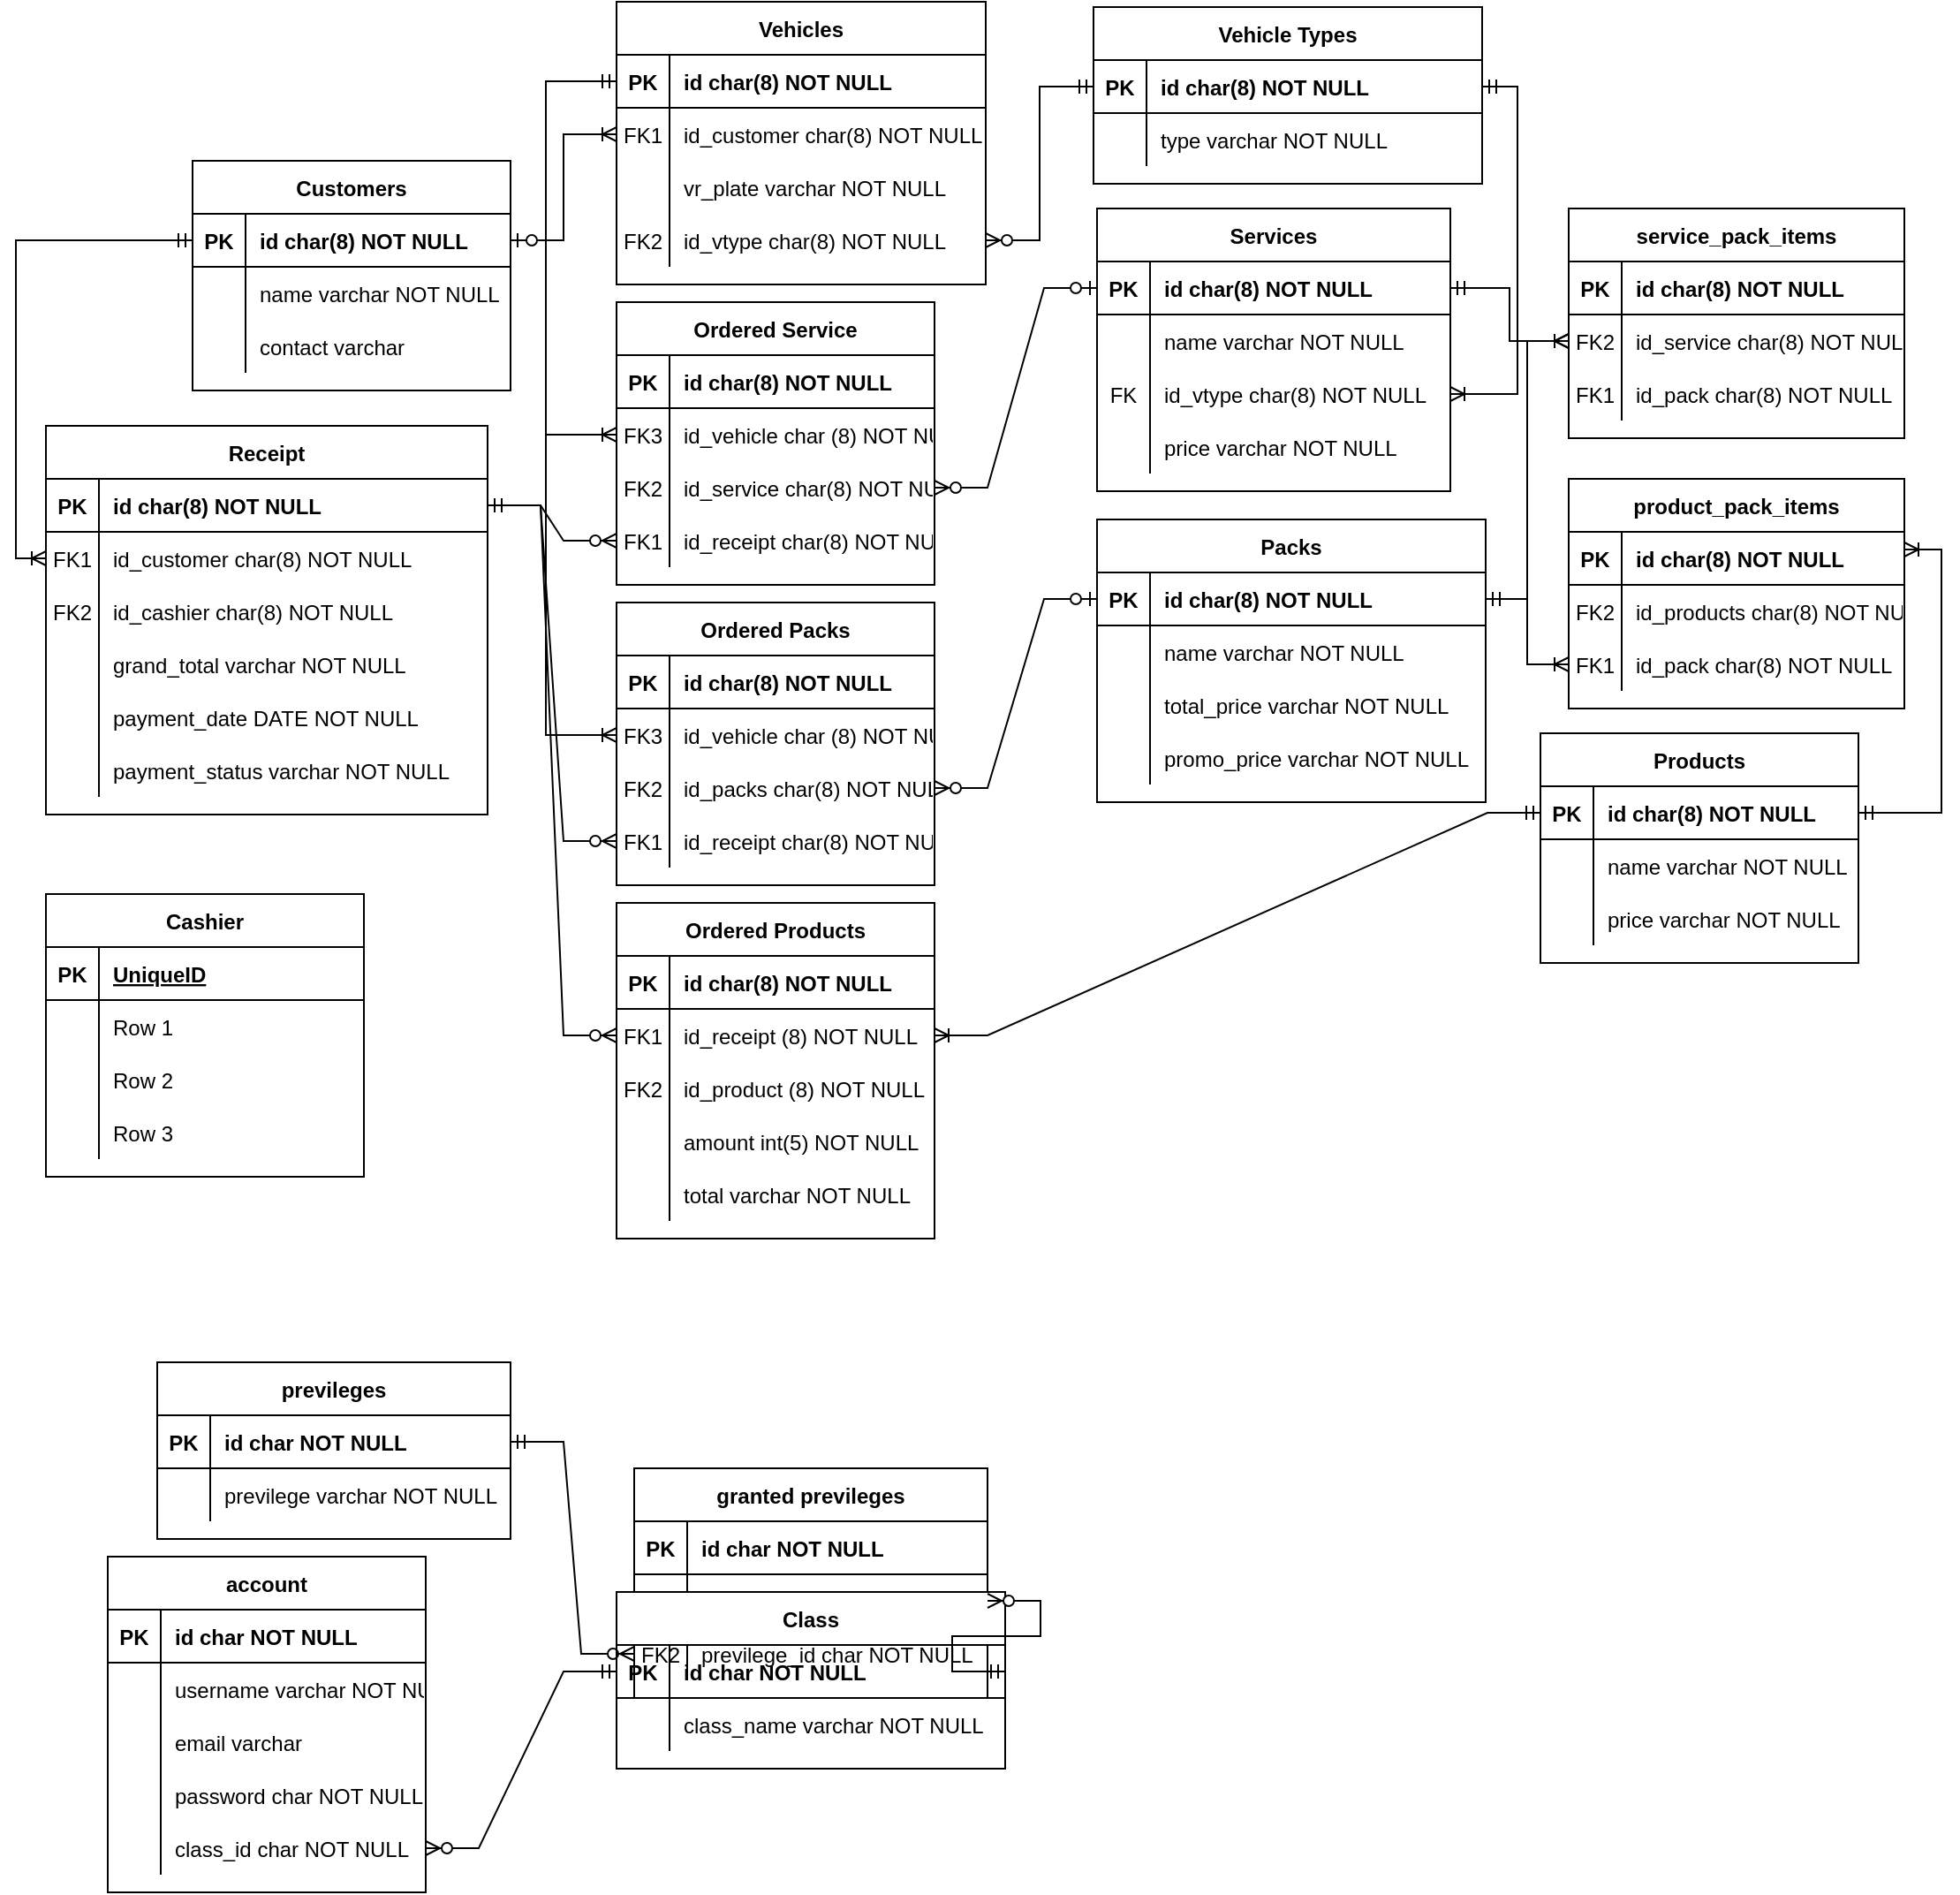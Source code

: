 <mxfile version="17.1.3" type="github">
  <diagram id="lTLcHN6cnM696WCYEPyv" name="Page-1">
    <mxGraphModel dx="2150" dy="694" grid="1" gridSize="10" guides="1" tooltips="1" connect="1" arrows="1" fold="1" page="1" pageScale="1" pageWidth="827" pageHeight="1169" math="0" shadow="0">
      <root>
        <mxCell id="0" />
        <mxCell id="1" parent="0" />
        <mxCell id="1xsP7ZLv-CSgN571xGzj-2" value="previleges" style="shape=table;startSize=30;container=1;collapsible=1;childLayout=tableLayout;fixedRows=1;rowLines=0;fontStyle=1;align=center;resizeLast=1;" parent="1" vertex="1">
          <mxGeometry x="20" y="1220" width="200" height="100" as="geometry" />
        </mxCell>
        <mxCell id="1xsP7ZLv-CSgN571xGzj-3" value="" style="shape=tableRow;horizontal=0;startSize=0;swimlaneHead=0;swimlaneBody=0;fillColor=none;collapsible=0;dropTarget=0;points=[[0,0.5],[1,0.5]];portConstraint=eastwest;top=0;left=0;right=0;bottom=1;" parent="1xsP7ZLv-CSgN571xGzj-2" vertex="1">
          <mxGeometry y="30" width="200" height="30" as="geometry" />
        </mxCell>
        <mxCell id="1xsP7ZLv-CSgN571xGzj-4" value="PK" style="shape=partialRectangle;connectable=0;fillColor=none;top=0;left=0;bottom=0;right=0;fontStyle=1;overflow=hidden;" parent="1xsP7ZLv-CSgN571xGzj-3" vertex="1">
          <mxGeometry width="30" height="30" as="geometry">
            <mxRectangle width="30" height="30" as="alternateBounds" />
          </mxGeometry>
        </mxCell>
        <mxCell id="1xsP7ZLv-CSgN571xGzj-5" value="id char NOT NULL" style="shape=partialRectangle;connectable=0;fillColor=none;top=0;left=0;bottom=0;right=0;align=left;spacingLeft=6;fontStyle=1;overflow=hidden;" parent="1xsP7ZLv-CSgN571xGzj-3" vertex="1">
          <mxGeometry x="30" width="170" height="30" as="geometry">
            <mxRectangle width="170" height="30" as="alternateBounds" />
          </mxGeometry>
        </mxCell>
        <mxCell id="1xsP7ZLv-CSgN571xGzj-6" value="" style="shape=tableRow;horizontal=0;startSize=0;swimlaneHead=0;swimlaneBody=0;fillColor=none;collapsible=0;dropTarget=0;points=[[0,0.5],[1,0.5]];portConstraint=eastwest;top=0;left=0;right=0;bottom=0;" parent="1xsP7ZLv-CSgN571xGzj-2" vertex="1">
          <mxGeometry y="60" width="200" height="30" as="geometry" />
        </mxCell>
        <mxCell id="1xsP7ZLv-CSgN571xGzj-7" value="" style="shape=partialRectangle;connectable=0;fillColor=none;top=0;left=0;bottom=0;right=0;editable=1;overflow=hidden;" parent="1xsP7ZLv-CSgN571xGzj-6" vertex="1">
          <mxGeometry width="30" height="30" as="geometry">
            <mxRectangle width="30" height="30" as="alternateBounds" />
          </mxGeometry>
        </mxCell>
        <mxCell id="1xsP7ZLv-CSgN571xGzj-8" value="previlege varchar NOT NULL" style="shape=partialRectangle;connectable=0;fillColor=none;top=0;left=0;bottom=0;right=0;align=left;spacingLeft=6;overflow=hidden;" parent="1xsP7ZLv-CSgN571xGzj-6" vertex="1">
          <mxGeometry x="30" width="170" height="30" as="geometry">
            <mxRectangle width="170" height="30" as="alternateBounds" />
          </mxGeometry>
        </mxCell>
        <mxCell id="1xsP7ZLv-CSgN571xGzj-15" value="granted previleges" style="shape=table;startSize=30;container=1;collapsible=1;childLayout=tableLayout;fixedRows=1;rowLines=0;fontStyle=1;align=center;resizeLast=1;" parent="1" vertex="1">
          <mxGeometry x="290" y="1280" width="200" height="130" as="geometry" />
        </mxCell>
        <mxCell id="1xsP7ZLv-CSgN571xGzj-16" value="" style="shape=tableRow;horizontal=0;startSize=0;swimlaneHead=0;swimlaneBody=0;fillColor=none;collapsible=0;dropTarget=0;points=[[0,0.5],[1,0.5]];portConstraint=eastwest;top=0;left=0;right=0;bottom=1;" parent="1xsP7ZLv-CSgN571xGzj-15" vertex="1">
          <mxGeometry y="30" width="200" height="30" as="geometry" />
        </mxCell>
        <mxCell id="1xsP7ZLv-CSgN571xGzj-17" value="PK" style="shape=partialRectangle;connectable=0;fillColor=none;top=0;left=0;bottom=0;right=0;fontStyle=1;overflow=hidden;" parent="1xsP7ZLv-CSgN571xGzj-16" vertex="1">
          <mxGeometry width="30" height="30" as="geometry">
            <mxRectangle width="30" height="30" as="alternateBounds" />
          </mxGeometry>
        </mxCell>
        <mxCell id="1xsP7ZLv-CSgN571xGzj-18" value="id char NOT NULL" style="shape=partialRectangle;connectable=0;fillColor=none;top=0;left=0;bottom=0;right=0;align=left;spacingLeft=6;fontStyle=1;overflow=hidden;" parent="1xsP7ZLv-CSgN571xGzj-16" vertex="1">
          <mxGeometry x="30" width="170" height="30" as="geometry">
            <mxRectangle width="170" height="30" as="alternateBounds" />
          </mxGeometry>
        </mxCell>
        <mxCell id="1xsP7ZLv-CSgN571xGzj-19" value="" style="shape=tableRow;horizontal=0;startSize=0;swimlaneHead=0;swimlaneBody=0;fillColor=none;collapsible=0;dropTarget=0;points=[[0,0.5],[1,0.5]];portConstraint=eastwest;top=0;left=0;right=0;bottom=0;" parent="1xsP7ZLv-CSgN571xGzj-15" vertex="1">
          <mxGeometry y="60" width="200" height="30" as="geometry" />
        </mxCell>
        <mxCell id="1xsP7ZLv-CSgN571xGzj-20" value="FK1" style="shape=partialRectangle;connectable=0;fillColor=none;top=0;left=0;bottom=0;right=0;editable=1;overflow=hidden;" parent="1xsP7ZLv-CSgN571xGzj-19" vertex="1">
          <mxGeometry width="30" height="30" as="geometry">
            <mxRectangle width="30" height="30" as="alternateBounds" />
          </mxGeometry>
        </mxCell>
        <mxCell id="1xsP7ZLv-CSgN571xGzj-21" value="class_id char NOT NULL" style="shape=partialRectangle;connectable=0;fillColor=none;top=0;left=0;bottom=0;right=0;align=left;spacingLeft=6;overflow=hidden;" parent="1xsP7ZLv-CSgN571xGzj-19" vertex="1">
          <mxGeometry x="30" width="170" height="30" as="geometry">
            <mxRectangle width="170" height="30" as="alternateBounds" />
          </mxGeometry>
        </mxCell>
        <mxCell id="1xsP7ZLv-CSgN571xGzj-22" value="" style="shape=tableRow;horizontal=0;startSize=0;swimlaneHead=0;swimlaneBody=0;fillColor=none;collapsible=0;dropTarget=0;points=[[0,0.5],[1,0.5]];portConstraint=eastwest;top=0;left=0;right=0;bottom=0;" parent="1xsP7ZLv-CSgN571xGzj-15" vertex="1">
          <mxGeometry y="90" width="200" height="30" as="geometry" />
        </mxCell>
        <mxCell id="1xsP7ZLv-CSgN571xGzj-23" value="FK2" style="shape=partialRectangle;connectable=0;fillColor=none;top=0;left=0;bottom=0;right=0;editable=1;overflow=hidden;" parent="1xsP7ZLv-CSgN571xGzj-22" vertex="1">
          <mxGeometry width="30" height="30" as="geometry">
            <mxRectangle width="30" height="30" as="alternateBounds" />
          </mxGeometry>
        </mxCell>
        <mxCell id="1xsP7ZLv-CSgN571xGzj-24" value="previlege_id char NOT NULL" style="shape=partialRectangle;connectable=0;fillColor=none;top=0;left=0;bottom=0;right=0;align=left;spacingLeft=6;overflow=hidden;" parent="1xsP7ZLv-CSgN571xGzj-22" vertex="1">
          <mxGeometry x="30" width="170" height="30" as="geometry">
            <mxRectangle width="170" height="30" as="alternateBounds" />
          </mxGeometry>
        </mxCell>
        <mxCell id="1xsP7ZLv-CSgN571xGzj-28" value="" style="edgeStyle=entityRelationEdgeStyle;fontSize=12;html=1;endArrow=ERzeroToMany;startArrow=ERmandOne;rounded=0;exitX=1;exitY=0.5;exitDx=0;exitDy=0;entryX=0;entryY=0.5;entryDx=0;entryDy=0;" parent="1" source="1xsP7ZLv-CSgN571xGzj-3" target="1xsP7ZLv-CSgN571xGzj-22" edge="1">
          <mxGeometry width="100" height="100" relative="1" as="geometry">
            <mxPoint x="200" y="1390" as="sourcePoint" />
            <mxPoint x="300" y="1290" as="targetPoint" />
          </mxGeometry>
        </mxCell>
        <mxCell id="1xsP7ZLv-CSgN571xGzj-29" value="account" style="shape=table;startSize=30;container=1;collapsible=1;childLayout=tableLayout;fixedRows=1;rowLines=0;fontStyle=1;align=center;resizeLast=1;" parent="1" vertex="1">
          <mxGeometry x="-8" y="1330" width="180" height="190" as="geometry" />
        </mxCell>
        <mxCell id="1xsP7ZLv-CSgN571xGzj-30" value="" style="shape=tableRow;horizontal=0;startSize=0;swimlaneHead=0;swimlaneBody=0;fillColor=none;collapsible=0;dropTarget=0;points=[[0,0.5],[1,0.5]];portConstraint=eastwest;top=0;left=0;right=0;bottom=1;" parent="1xsP7ZLv-CSgN571xGzj-29" vertex="1">
          <mxGeometry y="30" width="180" height="30" as="geometry" />
        </mxCell>
        <mxCell id="1xsP7ZLv-CSgN571xGzj-31" value="PK" style="shape=partialRectangle;connectable=0;fillColor=none;top=0;left=0;bottom=0;right=0;fontStyle=1;overflow=hidden;" parent="1xsP7ZLv-CSgN571xGzj-30" vertex="1">
          <mxGeometry width="30" height="30" as="geometry">
            <mxRectangle width="30" height="30" as="alternateBounds" />
          </mxGeometry>
        </mxCell>
        <mxCell id="1xsP7ZLv-CSgN571xGzj-32" value="id char NOT NULL" style="shape=partialRectangle;connectable=0;fillColor=none;top=0;left=0;bottom=0;right=0;align=left;spacingLeft=6;fontStyle=1;overflow=hidden;" parent="1xsP7ZLv-CSgN571xGzj-30" vertex="1">
          <mxGeometry x="30" width="150" height="30" as="geometry">
            <mxRectangle width="150" height="30" as="alternateBounds" />
          </mxGeometry>
        </mxCell>
        <mxCell id="1xsP7ZLv-CSgN571xGzj-33" value="" style="shape=tableRow;horizontal=0;startSize=0;swimlaneHead=0;swimlaneBody=0;fillColor=none;collapsible=0;dropTarget=0;points=[[0,0.5],[1,0.5]];portConstraint=eastwest;top=0;left=0;right=0;bottom=0;" parent="1xsP7ZLv-CSgN571xGzj-29" vertex="1">
          <mxGeometry y="60" width="180" height="30" as="geometry" />
        </mxCell>
        <mxCell id="1xsP7ZLv-CSgN571xGzj-34" value="" style="shape=partialRectangle;connectable=0;fillColor=none;top=0;left=0;bottom=0;right=0;editable=1;overflow=hidden;" parent="1xsP7ZLv-CSgN571xGzj-33" vertex="1">
          <mxGeometry width="30" height="30" as="geometry">
            <mxRectangle width="30" height="30" as="alternateBounds" />
          </mxGeometry>
        </mxCell>
        <mxCell id="1xsP7ZLv-CSgN571xGzj-35" value="username varchar NOT NULL" style="shape=partialRectangle;connectable=0;fillColor=none;top=0;left=0;bottom=0;right=0;align=left;spacingLeft=6;overflow=hidden;" parent="1xsP7ZLv-CSgN571xGzj-33" vertex="1">
          <mxGeometry x="30" width="150" height="30" as="geometry">
            <mxRectangle width="150" height="30" as="alternateBounds" />
          </mxGeometry>
        </mxCell>
        <mxCell id="1xsP7ZLv-CSgN571xGzj-36" value="" style="shape=tableRow;horizontal=0;startSize=0;swimlaneHead=0;swimlaneBody=0;fillColor=none;collapsible=0;dropTarget=0;points=[[0,0.5],[1,0.5]];portConstraint=eastwest;top=0;left=0;right=0;bottom=0;" parent="1xsP7ZLv-CSgN571xGzj-29" vertex="1">
          <mxGeometry y="90" width="180" height="30" as="geometry" />
        </mxCell>
        <mxCell id="1xsP7ZLv-CSgN571xGzj-37" value="" style="shape=partialRectangle;connectable=0;fillColor=none;top=0;left=0;bottom=0;right=0;editable=1;overflow=hidden;" parent="1xsP7ZLv-CSgN571xGzj-36" vertex="1">
          <mxGeometry width="30" height="30" as="geometry">
            <mxRectangle width="30" height="30" as="alternateBounds" />
          </mxGeometry>
        </mxCell>
        <mxCell id="1xsP7ZLv-CSgN571xGzj-38" value="email varchar" style="shape=partialRectangle;connectable=0;fillColor=none;top=0;left=0;bottom=0;right=0;align=left;spacingLeft=6;overflow=hidden;" parent="1xsP7ZLv-CSgN571xGzj-36" vertex="1">
          <mxGeometry x="30" width="150" height="30" as="geometry">
            <mxRectangle width="150" height="30" as="alternateBounds" />
          </mxGeometry>
        </mxCell>
        <mxCell id="1xsP7ZLv-CSgN571xGzj-39" value="" style="shape=tableRow;horizontal=0;startSize=0;swimlaneHead=0;swimlaneBody=0;fillColor=none;collapsible=0;dropTarget=0;points=[[0,0.5],[1,0.5]];portConstraint=eastwest;top=0;left=0;right=0;bottom=0;" parent="1xsP7ZLv-CSgN571xGzj-29" vertex="1">
          <mxGeometry y="120" width="180" height="30" as="geometry" />
        </mxCell>
        <mxCell id="1xsP7ZLv-CSgN571xGzj-40" value="" style="shape=partialRectangle;connectable=0;fillColor=none;top=0;left=0;bottom=0;right=0;editable=1;overflow=hidden;" parent="1xsP7ZLv-CSgN571xGzj-39" vertex="1">
          <mxGeometry width="30" height="30" as="geometry">
            <mxRectangle width="30" height="30" as="alternateBounds" />
          </mxGeometry>
        </mxCell>
        <mxCell id="1xsP7ZLv-CSgN571xGzj-41" value="password char NOT NULL" style="shape=partialRectangle;connectable=0;fillColor=none;top=0;left=0;bottom=0;right=0;align=left;spacingLeft=6;overflow=hidden;" parent="1xsP7ZLv-CSgN571xGzj-39" vertex="1">
          <mxGeometry x="30" width="150" height="30" as="geometry">
            <mxRectangle width="150" height="30" as="alternateBounds" />
          </mxGeometry>
        </mxCell>
        <mxCell id="Yht5kxyIyzO8nuOD0O9B-14" value="" style="shape=tableRow;horizontal=0;startSize=0;swimlaneHead=0;swimlaneBody=0;fillColor=none;collapsible=0;dropTarget=0;points=[[0,0.5],[1,0.5]];portConstraint=eastwest;top=0;left=0;right=0;bottom=0;" parent="1xsP7ZLv-CSgN571xGzj-29" vertex="1">
          <mxGeometry y="150" width="180" height="30" as="geometry" />
        </mxCell>
        <mxCell id="Yht5kxyIyzO8nuOD0O9B-15" value="" style="shape=partialRectangle;connectable=0;fillColor=none;top=0;left=0;bottom=0;right=0;editable=1;overflow=hidden;" parent="Yht5kxyIyzO8nuOD0O9B-14" vertex="1">
          <mxGeometry width="30" height="30" as="geometry">
            <mxRectangle width="30" height="30" as="alternateBounds" />
          </mxGeometry>
        </mxCell>
        <mxCell id="Yht5kxyIyzO8nuOD0O9B-16" value="class_id char NOT NULL" style="shape=partialRectangle;connectable=0;fillColor=none;top=0;left=0;bottom=0;right=0;align=left;spacingLeft=6;overflow=hidden;" parent="Yht5kxyIyzO8nuOD0O9B-14" vertex="1">
          <mxGeometry x="30" width="150" height="30" as="geometry">
            <mxRectangle width="150" height="30" as="alternateBounds" />
          </mxGeometry>
        </mxCell>
        <mxCell id="1xsP7ZLv-CSgN571xGzj-42" value="" style="edgeStyle=entityRelationEdgeStyle;fontSize=12;html=1;endArrow=ERzeroToMany;startArrow=ERmandOne;rounded=0;exitX=0;exitY=0.5;exitDx=0;exitDy=0;entryX=1;entryY=0.5;entryDx=0;entryDy=0;" parent="1" source="Yht5kxyIyzO8nuOD0O9B-2" target="Yht5kxyIyzO8nuOD0O9B-14" edge="1">
          <mxGeometry width="100" height="100" relative="1" as="geometry">
            <mxPoint x="470" y="1360" as="sourcePoint" />
            <mxPoint x="570" y="1260" as="targetPoint" />
          </mxGeometry>
        </mxCell>
        <mxCell id="Yht5kxyIyzO8nuOD0O9B-1" value="Class" style="shape=table;startSize=30;container=1;collapsible=1;childLayout=tableLayout;fixedRows=1;rowLines=0;fontStyle=1;align=center;resizeLast=1;" parent="1" vertex="1">
          <mxGeometry x="280" y="1350" width="220" height="100" as="geometry" />
        </mxCell>
        <mxCell id="Yht5kxyIyzO8nuOD0O9B-2" value="" style="shape=tableRow;horizontal=0;startSize=0;swimlaneHead=0;swimlaneBody=0;fillColor=none;collapsible=0;dropTarget=0;points=[[0,0.5],[1,0.5]];portConstraint=eastwest;top=0;left=0;right=0;bottom=1;" parent="Yht5kxyIyzO8nuOD0O9B-1" vertex="1">
          <mxGeometry y="30" width="220" height="30" as="geometry" />
        </mxCell>
        <mxCell id="Yht5kxyIyzO8nuOD0O9B-3" value="PK" style="shape=partialRectangle;connectable=0;fillColor=none;top=0;left=0;bottom=0;right=0;fontStyle=1;overflow=hidden;" parent="Yht5kxyIyzO8nuOD0O9B-2" vertex="1">
          <mxGeometry width="30" height="30" as="geometry">
            <mxRectangle width="30" height="30" as="alternateBounds" />
          </mxGeometry>
        </mxCell>
        <mxCell id="Yht5kxyIyzO8nuOD0O9B-4" value="id char NOT NULL" style="shape=partialRectangle;connectable=0;fillColor=none;top=0;left=0;bottom=0;right=0;align=left;spacingLeft=6;fontStyle=1;overflow=hidden;" parent="Yht5kxyIyzO8nuOD0O9B-2" vertex="1">
          <mxGeometry x="30" width="190" height="30" as="geometry">
            <mxRectangle width="190" height="30" as="alternateBounds" />
          </mxGeometry>
        </mxCell>
        <mxCell id="Yht5kxyIyzO8nuOD0O9B-5" value="" style="shape=tableRow;horizontal=0;startSize=0;swimlaneHead=0;swimlaneBody=0;fillColor=none;collapsible=0;dropTarget=0;points=[[0,0.5],[1,0.5]];portConstraint=eastwest;top=0;left=0;right=0;bottom=0;" parent="Yht5kxyIyzO8nuOD0O9B-1" vertex="1">
          <mxGeometry y="60" width="220" height="30" as="geometry" />
        </mxCell>
        <mxCell id="Yht5kxyIyzO8nuOD0O9B-6" value="" style="shape=partialRectangle;connectable=0;fillColor=none;top=0;left=0;bottom=0;right=0;editable=1;overflow=hidden;" parent="Yht5kxyIyzO8nuOD0O9B-5" vertex="1">
          <mxGeometry width="30" height="30" as="geometry">
            <mxRectangle width="30" height="30" as="alternateBounds" />
          </mxGeometry>
        </mxCell>
        <mxCell id="Yht5kxyIyzO8nuOD0O9B-7" value="class_name varchar NOT NULL" style="shape=partialRectangle;connectable=0;fillColor=none;top=0;left=0;bottom=0;right=0;align=left;spacingLeft=6;overflow=hidden;" parent="Yht5kxyIyzO8nuOD0O9B-5" vertex="1">
          <mxGeometry x="30" width="190" height="30" as="geometry">
            <mxRectangle width="190" height="30" as="alternateBounds" />
          </mxGeometry>
        </mxCell>
        <mxCell id="Yht5kxyIyzO8nuOD0O9B-18" value="" style="edgeStyle=entityRelationEdgeStyle;fontSize=12;html=1;endArrow=ERzeroToMany;startArrow=ERmandOne;rounded=0;exitX=1;exitY=0.5;exitDx=0;exitDy=0;entryX=1;entryY=0.5;entryDx=0;entryDy=0;" parent="1" source="Yht5kxyIyzO8nuOD0O9B-2" target="1xsP7ZLv-CSgN571xGzj-19" edge="1">
          <mxGeometry width="100" height="100" relative="1" as="geometry">
            <mxPoint x="520" y="1320" as="sourcePoint" />
            <mxPoint x="620" y="1220" as="targetPoint" />
          </mxGeometry>
        </mxCell>
        <mxCell id="CCVIKiygwG3AU4cR-O0a-14" value="Customers" style="shape=table;startSize=30;container=1;collapsible=1;childLayout=tableLayout;fixedRows=1;rowLines=0;fontStyle=1;align=center;resizeLast=1;" parent="1" vertex="1">
          <mxGeometry x="40" y="540" width="180" height="130" as="geometry" />
        </mxCell>
        <mxCell id="CCVIKiygwG3AU4cR-O0a-15" value="" style="shape=tableRow;horizontal=0;startSize=0;swimlaneHead=0;swimlaneBody=0;fillColor=none;collapsible=0;dropTarget=0;points=[[0,0.5],[1,0.5]];portConstraint=eastwest;top=0;left=0;right=0;bottom=1;" parent="CCVIKiygwG3AU4cR-O0a-14" vertex="1">
          <mxGeometry y="30" width="180" height="30" as="geometry" />
        </mxCell>
        <mxCell id="CCVIKiygwG3AU4cR-O0a-16" value="PK" style="shape=partialRectangle;connectable=0;fillColor=none;top=0;left=0;bottom=0;right=0;fontStyle=1;overflow=hidden;" parent="CCVIKiygwG3AU4cR-O0a-15" vertex="1">
          <mxGeometry width="30" height="30" as="geometry">
            <mxRectangle width="30" height="30" as="alternateBounds" />
          </mxGeometry>
        </mxCell>
        <mxCell id="CCVIKiygwG3AU4cR-O0a-17" value="id char(8) NOT NULL" style="shape=partialRectangle;connectable=0;fillColor=none;top=0;left=0;bottom=0;right=0;align=left;spacingLeft=6;fontStyle=1;overflow=hidden;" parent="CCVIKiygwG3AU4cR-O0a-15" vertex="1">
          <mxGeometry x="30" width="150" height="30" as="geometry">
            <mxRectangle width="150" height="30" as="alternateBounds" />
          </mxGeometry>
        </mxCell>
        <mxCell id="CCVIKiygwG3AU4cR-O0a-18" value="" style="shape=tableRow;horizontal=0;startSize=0;swimlaneHead=0;swimlaneBody=0;fillColor=none;collapsible=0;dropTarget=0;points=[[0,0.5],[1,0.5]];portConstraint=eastwest;top=0;left=0;right=0;bottom=0;" parent="CCVIKiygwG3AU4cR-O0a-14" vertex="1">
          <mxGeometry y="60" width="180" height="30" as="geometry" />
        </mxCell>
        <mxCell id="CCVIKiygwG3AU4cR-O0a-19" value="" style="shape=partialRectangle;connectable=0;fillColor=none;top=0;left=0;bottom=0;right=0;editable=1;overflow=hidden;" parent="CCVIKiygwG3AU4cR-O0a-18" vertex="1">
          <mxGeometry width="30" height="30" as="geometry">
            <mxRectangle width="30" height="30" as="alternateBounds" />
          </mxGeometry>
        </mxCell>
        <mxCell id="CCVIKiygwG3AU4cR-O0a-20" value="name varchar NOT NULL" style="shape=partialRectangle;connectable=0;fillColor=none;top=0;left=0;bottom=0;right=0;align=left;spacingLeft=6;overflow=hidden;" parent="CCVIKiygwG3AU4cR-O0a-18" vertex="1">
          <mxGeometry x="30" width="150" height="30" as="geometry">
            <mxRectangle width="150" height="30" as="alternateBounds" />
          </mxGeometry>
        </mxCell>
        <mxCell id="CCVIKiygwG3AU4cR-O0a-21" value="" style="shape=tableRow;horizontal=0;startSize=0;swimlaneHead=0;swimlaneBody=0;fillColor=none;collapsible=0;dropTarget=0;points=[[0,0.5],[1,0.5]];portConstraint=eastwest;top=0;left=0;right=0;bottom=0;" parent="CCVIKiygwG3AU4cR-O0a-14" vertex="1">
          <mxGeometry y="90" width="180" height="30" as="geometry" />
        </mxCell>
        <mxCell id="CCVIKiygwG3AU4cR-O0a-22" value="" style="shape=partialRectangle;connectable=0;fillColor=none;top=0;left=0;bottom=0;right=0;editable=1;overflow=hidden;" parent="CCVIKiygwG3AU4cR-O0a-21" vertex="1">
          <mxGeometry width="30" height="30" as="geometry">
            <mxRectangle width="30" height="30" as="alternateBounds" />
          </mxGeometry>
        </mxCell>
        <mxCell id="CCVIKiygwG3AU4cR-O0a-23" value="contact varchar" style="shape=partialRectangle;connectable=0;fillColor=none;top=0;left=0;bottom=0;right=0;align=left;spacingLeft=6;overflow=hidden;" parent="CCVIKiygwG3AU4cR-O0a-21" vertex="1">
          <mxGeometry x="30" width="150" height="30" as="geometry">
            <mxRectangle width="150" height="30" as="alternateBounds" />
          </mxGeometry>
        </mxCell>
        <mxCell id="CCVIKiygwG3AU4cR-O0a-27" value="Vehicles" style="shape=table;startSize=30;container=1;collapsible=1;childLayout=tableLayout;fixedRows=1;rowLines=0;fontStyle=1;align=center;resizeLast=1;" parent="1" vertex="1">
          <mxGeometry x="280" y="450" width="209" height="160" as="geometry" />
        </mxCell>
        <mxCell id="CCVIKiygwG3AU4cR-O0a-28" value="" style="shape=tableRow;horizontal=0;startSize=0;swimlaneHead=0;swimlaneBody=0;fillColor=none;collapsible=0;dropTarget=0;points=[[0,0.5],[1,0.5]];portConstraint=eastwest;top=0;left=0;right=0;bottom=1;" parent="CCVIKiygwG3AU4cR-O0a-27" vertex="1">
          <mxGeometry y="30" width="209" height="30" as="geometry" />
        </mxCell>
        <mxCell id="CCVIKiygwG3AU4cR-O0a-29" value="PK" style="shape=partialRectangle;connectable=0;fillColor=none;top=0;left=0;bottom=0;right=0;fontStyle=1;overflow=hidden;" parent="CCVIKiygwG3AU4cR-O0a-28" vertex="1">
          <mxGeometry width="30" height="30" as="geometry">
            <mxRectangle width="30" height="30" as="alternateBounds" />
          </mxGeometry>
        </mxCell>
        <mxCell id="CCVIKiygwG3AU4cR-O0a-30" value="id char(8) NOT NULL" style="shape=partialRectangle;connectable=0;fillColor=none;top=0;left=0;bottom=0;right=0;align=left;spacingLeft=6;fontStyle=1;overflow=hidden;" parent="CCVIKiygwG3AU4cR-O0a-28" vertex="1">
          <mxGeometry x="30" width="179" height="30" as="geometry">
            <mxRectangle width="179" height="30" as="alternateBounds" />
          </mxGeometry>
        </mxCell>
        <mxCell id="CCVIKiygwG3AU4cR-O0a-31" value="" style="shape=tableRow;horizontal=0;startSize=0;swimlaneHead=0;swimlaneBody=0;fillColor=none;collapsible=0;dropTarget=0;points=[[0,0.5],[1,0.5]];portConstraint=eastwest;top=0;left=0;right=0;bottom=0;" parent="CCVIKiygwG3AU4cR-O0a-27" vertex="1">
          <mxGeometry y="60" width="209" height="30" as="geometry" />
        </mxCell>
        <mxCell id="CCVIKiygwG3AU4cR-O0a-32" value="FK1" style="shape=partialRectangle;connectable=0;fillColor=none;top=0;left=0;bottom=0;right=0;editable=1;overflow=hidden;" parent="CCVIKiygwG3AU4cR-O0a-31" vertex="1">
          <mxGeometry width="30" height="30" as="geometry">
            <mxRectangle width="30" height="30" as="alternateBounds" />
          </mxGeometry>
        </mxCell>
        <mxCell id="CCVIKiygwG3AU4cR-O0a-33" value="id_customer char(8) NOT NULL" style="shape=partialRectangle;connectable=0;fillColor=none;top=0;left=0;bottom=0;right=0;align=left;spacingLeft=6;overflow=hidden;" parent="CCVIKiygwG3AU4cR-O0a-31" vertex="1">
          <mxGeometry x="30" width="179" height="30" as="geometry">
            <mxRectangle width="179" height="30" as="alternateBounds" />
          </mxGeometry>
        </mxCell>
        <mxCell id="CCVIKiygwG3AU4cR-O0a-34" value="" style="shape=tableRow;horizontal=0;startSize=0;swimlaneHead=0;swimlaneBody=0;fillColor=none;collapsible=0;dropTarget=0;points=[[0,0.5],[1,0.5]];portConstraint=eastwest;top=0;left=0;right=0;bottom=0;" parent="CCVIKiygwG3AU4cR-O0a-27" vertex="1">
          <mxGeometry y="90" width="209" height="30" as="geometry" />
        </mxCell>
        <mxCell id="CCVIKiygwG3AU4cR-O0a-35" value="" style="shape=partialRectangle;connectable=0;fillColor=none;top=0;left=0;bottom=0;right=0;editable=1;overflow=hidden;" parent="CCVIKiygwG3AU4cR-O0a-34" vertex="1">
          <mxGeometry width="30" height="30" as="geometry">
            <mxRectangle width="30" height="30" as="alternateBounds" />
          </mxGeometry>
        </mxCell>
        <mxCell id="CCVIKiygwG3AU4cR-O0a-36" value="vr_plate varchar NOT NULL" style="shape=partialRectangle;connectable=0;fillColor=none;top=0;left=0;bottom=0;right=0;align=left;spacingLeft=6;overflow=hidden;" parent="CCVIKiygwG3AU4cR-O0a-34" vertex="1">
          <mxGeometry x="30" width="179" height="30" as="geometry">
            <mxRectangle width="179" height="30" as="alternateBounds" />
          </mxGeometry>
        </mxCell>
        <mxCell id="CCVIKiygwG3AU4cR-O0a-37" value="" style="shape=tableRow;horizontal=0;startSize=0;swimlaneHead=0;swimlaneBody=0;fillColor=none;collapsible=0;dropTarget=0;points=[[0,0.5],[1,0.5]];portConstraint=eastwest;top=0;left=0;right=0;bottom=0;" parent="CCVIKiygwG3AU4cR-O0a-27" vertex="1">
          <mxGeometry y="120" width="209" height="30" as="geometry" />
        </mxCell>
        <mxCell id="CCVIKiygwG3AU4cR-O0a-38" value="FK2" style="shape=partialRectangle;connectable=0;fillColor=none;top=0;left=0;bottom=0;right=0;editable=1;overflow=hidden;" parent="CCVIKiygwG3AU4cR-O0a-37" vertex="1">
          <mxGeometry width="30" height="30" as="geometry">
            <mxRectangle width="30" height="30" as="alternateBounds" />
          </mxGeometry>
        </mxCell>
        <mxCell id="CCVIKiygwG3AU4cR-O0a-39" value="id_vtype char(8) NOT NULL" style="shape=partialRectangle;connectable=0;fillColor=none;top=0;left=0;bottom=0;right=0;align=left;spacingLeft=6;overflow=hidden;" parent="CCVIKiygwG3AU4cR-O0a-37" vertex="1">
          <mxGeometry x="30" width="179" height="30" as="geometry">
            <mxRectangle width="179" height="30" as="alternateBounds" />
          </mxGeometry>
        </mxCell>
        <mxCell id="CCVIKiygwG3AU4cR-O0a-40" value="Receipt" style="shape=table;startSize=30;container=1;collapsible=1;childLayout=tableLayout;fixedRows=1;rowLines=0;fontStyle=1;align=center;resizeLast=1;" parent="1" vertex="1">
          <mxGeometry x="-43" y="690" width="250" height="220" as="geometry" />
        </mxCell>
        <mxCell id="CCVIKiygwG3AU4cR-O0a-41" value="" style="shape=tableRow;horizontal=0;startSize=0;swimlaneHead=0;swimlaneBody=0;fillColor=none;collapsible=0;dropTarget=0;points=[[0,0.5],[1,0.5]];portConstraint=eastwest;top=0;left=0;right=0;bottom=1;" parent="CCVIKiygwG3AU4cR-O0a-40" vertex="1">
          <mxGeometry y="30" width="250" height="30" as="geometry" />
        </mxCell>
        <mxCell id="CCVIKiygwG3AU4cR-O0a-42" value="PK" style="shape=partialRectangle;connectable=0;fillColor=none;top=0;left=0;bottom=0;right=0;fontStyle=1;overflow=hidden;" parent="CCVIKiygwG3AU4cR-O0a-41" vertex="1">
          <mxGeometry width="30" height="30" as="geometry">
            <mxRectangle width="30" height="30" as="alternateBounds" />
          </mxGeometry>
        </mxCell>
        <mxCell id="CCVIKiygwG3AU4cR-O0a-43" value="id char(8) NOT NULL" style="shape=partialRectangle;connectable=0;fillColor=none;top=0;left=0;bottom=0;right=0;align=left;spacingLeft=6;fontStyle=1;overflow=hidden;" parent="CCVIKiygwG3AU4cR-O0a-41" vertex="1">
          <mxGeometry x="30" width="220" height="30" as="geometry">
            <mxRectangle width="220" height="30" as="alternateBounds" />
          </mxGeometry>
        </mxCell>
        <mxCell id="CCVIKiygwG3AU4cR-O0a-47" value="" style="shape=tableRow;horizontal=0;startSize=0;swimlaneHead=0;swimlaneBody=0;fillColor=none;collapsible=0;dropTarget=0;points=[[0,0.5],[1,0.5]];portConstraint=eastwest;top=0;left=0;right=0;bottom=0;" parent="CCVIKiygwG3AU4cR-O0a-40" vertex="1">
          <mxGeometry y="60" width="250" height="30" as="geometry" />
        </mxCell>
        <mxCell id="CCVIKiygwG3AU4cR-O0a-48" value="FK1" style="shape=partialRectangle;connectable=0;fillColor=none;top=0;left=0;bottom=0;right=0;editable=1;overflow=hidden;" parent="CCVIKiygwG3AU4cR-O0a-47" vertex="1">
          <mxGeometry width="30" height="30" as="geometry">
            <mxRectangle width="30" height="30" as="alternateBounds" />
          </mxGeometry>
        </mxCell>
        <mxCell id="CCVIKiygwG3AU4cR-O0a-49" value="id_customer char(8) NOT NULL" style="shape=partialRectangle;connectable=0;fillColor=none;top=0;left=0;bottom=0;right=0;align=left;spacingLeft=6;overflow=hidden;" parent="CCVIKiygwG3AU4cR-O0a-47" vertex="1">
          <mxGeometry x="30" width="220" height="30" as="geometry">
            <mxRectangle width="220" height="30" as="alternateBounds" />
          </mxGeometry>
        </mxCell>
        <mxCell id="CCVIKiygwG3AU4cR-O0a-44" value="" style="shape=tableRow;horizontal=0;startSize=0;swimlaneHead=0;swimlaneBody=0;fillColor=none;collapsible=0;dropTarget=0;points=[[0,0.5],[1,0.5]];portConstraint=eastwest;top=0;left=0;right=0;bottom=0;" parent="CCVIKiygwG3AU4cR-O0a-40" vertex="1">
          <mxGeometry y="90" width="250" height="30" as="geometry" />
        </mxCell>
        <mxCell id="CCVIKiygwG3AU4cR-O0a-45" value="FK2" style="shape=partialRectangle;connectable=0;fillColor=none;top=0;left=0;bottom=0;right=0;editable=1;overflow=hidden;" parent="CCVIKiygwG3AU4cR-O0a-44" vertex="1">
          <mxGeometry width="30" height="30" as="geometry">
            <mxRectangle width="30" height="30" as="alternateBounds" />
          </mxGeometry>
        </mxCell>
        <mxCell id="CCVIKiygwG3AU4cR-O0a-46" value="id_cashier char(8) NOT NULL" style="shape=partialRectangle;connectable=0;fillColor=none;top=0;left=0;bottom=0;right=0;align=left;spacingLeft=6;overflow=hidden;" parent="CCVIKiygwG3AU4cR-O0a-44" vertex="1">
          <mxGeometry x="30" width="220" height="30" as="geometry">
            <mxRectangle width="220" height="30" as="alternateBounds" />
          </mxGeometry>
        </mxCell>
        <mxCell id="CCVIKiygwG3AU4cR-O0a-50" value="" style="shape=tableRow;horizontal=0;startSize=0;swimlaneHead=0;swimlaneBody=0;fillColor=none;collapsible=0;dropTarget=0;points=[[0,0.5],[1,0.5]];portConstraint=eastwest;top=0;left=0;right=0;bottom=0;" parent="CCVIKiygwG3AU4cR-O0a-40" vertex="1">
          <mxGeometry y="120" width="250" height="30" as="geometry" />
        </mxCell>
        <mxCell id="CCVIKiygwG3AU4cR-O0a-51" value="" style="shape=partialRectangle;connectable=0;fillColor=none;top=0;left=0;bottom=0;right=0;editable=1;overflow=hidden;" parent="CCVIKiygwG3AU4cR-O0a-50" vertex="1">
          <mxGeometry width="30" height="30" as="geometry">
            <mxRectangle width="30" height="30" as="alternateBounds" />
          </mxGeometry>
        </mxCell>
        <mxCell id="CCVIKiygwG3AU4cR-O0a-52" value="grand_total varchar NOT NULL" style="shape=partialRectangle;connectable=0;fillColor=none;top=0;left=0;bottom=0;right=0;align=left;spacingLeft=6;overflow=hidden;" parent="CCVIKiygwG3AU4cR-O0a-50" vertex="1">
          <mxGeometry x="30" width="220" height="30" as="geometry">
            <mxRectangle width="220" height="30" as="alternateBounds" />
          </mxGeometry>
        </mxCell>
        <mxCell id="CCVIKiygwG3AU4cR-O0a-107" value="" style="shape=tableRow;horizontal=0;startSize=0;swimlaneHead=0;swimlaneBody=0;fillColor=none;collapsible=0;dropTarget=0;points=[[0,0.5],[1,0.5]];portConstraint=eastwest;top=0;left=0;right=0;bottom=0;" parent="CCVIKiygwG3AU4cR-O0a-40" vertex="1">
          <mxGeometry y="150" width="250" height="30" as="geometry" />
        </mxCell>
        <mxCell id="CCVIKiygwG3AU4cR-O0a-108" value="" style="shape=partialRectangle;connectable=0;fillColor=none;top=0;left=0;bottom=0;right=0;editable=1;overflow=hidden;" parent="CCVIKiygwG3AU4cR-O0a-107" vertex="1">
          <mxGeometry width="30" height="30" as="geometry">
            <mxRectangle width="30" height="30" as="alternateBounds" />
          </mxGeometry>
        </mxCell>
        <mxCell id="CCVIKiygwG3AU4cR-O0a-109" value="payment_date DATE NOT NULL" style="shape=partialRectangle;connectable=0;fillColor=none;top=0;left=0;bottom=0;right=0;align=left;spacingLeft=6;overflow=hidden;" parent="CCVIKiygwG3AU4cR-O0a-107" vertex="1">
          <mxGeometry x="30" width="220" height="30" as="geometry">
            <mxRectangle width="220" height="30" as="alternateBounds" />
          </mxGeometry>
        </mxCell>
        <mxCell id="CCVIKiygwG3AU4cR-O0a-110" value="" style="shape=tableRow;horizontal=0;startSize=0;swimlaneHead=0;swimlaneBody=0;fillColor=none;collapsible=0;dropTarget=0;points=[[0,0.5],[1,0.5]];portConstraint=eastwest;top=0;left=0;right=0;bottom=0;" parent="CCVIKiygwG3AU4cR-O0a-40" vertex="1">
          <mxGeometry y="180" width="250" height="30" as="geometry" />
        </mxCell>
        <mxCell id="CCVIKiygwG3AU4cR-O0a-111" value="" style="shape=partialRectangle;connectable=0;fillColor=none;top=0;left=0;bottom=0;right=0;editable=1;overflow=hidden;" parent="CCVIKiygwG3AU4cR-O0a-110" vertex="1">
          <mxGeometry width="30" height="30" as="geometry">
            <mxRectangle width="30" height="30" as="alternateBounds" />
          </mxGeometry>
        </mxCell>
        <mxCell id="CCVIKiygwG3AU4cR-O0a-112" value="payment_status varchar NOT NULL" style="shape=partialRectangle;connectable=0;fillColor=none;top=0;left=0;bottom=0;right=0;align=left;spacingLeft=6;overflow=hidden;" parent="CCVIKiygwG3AU4cR-O0a-110" vertex="1">
          <mxGeometry x="30" width="220" height="30" as="geometry">
            <mxRectangle width="220" height="30" as="alternateBounds" />
          </mxGeometry>
        </mxCell>
        <mxCell id="CCVIKiygwG3AU4cR-O0a-53" value="Services" style="shape=table;startSize=30;container=1;collapsible=1;childLayout=tableLayout;fixedRows=1;rowLines=0;fontStyle=1;align=center;resizeLast=1;" parent="1" vertex="1">
          <mxGeometry x="552" y="567" width="200" height="160" as="geometry" />
        </mxCell>
        <mxCell id="CCVIKiygwG3AU4cR-O0a-54" value="" style="shape=tableRow;horizontal=0;startSize=0;swimlaneHead=0;swimlaneBody=0;fillColor=none;collapsible=0;dropTarget=0;points=[[0,0.5],[1,0.5]];portConstraint=eastwest;top=0;left=0;right=0;bottom=1;" parent="CCVIKiygwG3AU4cR-O0a-53" vertex="1">
          <mxGeometry y="30" width="200" height="30" as="geometry" />
        </mxCell>
        <mxCell id="CCVIKiygwG3AU4cR-O0a-55" value="PK" style="shape=partialRectangle;connectable=0;fillColor=none;top=0;left=0;bottom=0;right=0;fontStyle=1;overflow=hidden;" parent="CCVIKiygwG3AU4cR-O0a-54" vertex="1">
          <mxGeometry width="30" height="30" as="geometry">
            <mxRectangle width="30" height="30" as="alternateBounds" />
          </mxGeometry>
        </mxCell>
        <mxCell id="CCVIKiygwG3AU4cR-O0a-56" value="id char(8) NOT NULL" style="shape=partialRectangle;connectable=0;fillColor=none;top=0;left=0;bottom=0;right=0;align=left;spacingLeft=6;fontStyle=1;overflow=hidden;" parent="CCVIKiygwG3AU4cR-O0a-54" vertex="1">
          <mxGeometry x="30" width="170" height="30" as="geometry">
            <mxRectangle width="170" height="30" as="alternateBounds" />
          </mxGeometry>
        </mxCell>
        <mxCell id="CCVIKiygwG3AU4cR-O0a-57" value="" style="shape=tableRow;horizontal=0;startSize=0;swimlaneHead=0;swimlaneBody=0;fillColor=none;collapsible=0;dropTarget=0;points=[[0,0.5],[1,0.5]];portConstraint=eastwest;top=0;left=0;right=0;bottom=0;" parent="CCVIKiygwG3AU4cR-O0a-53" vertex="1">
          <mxGeometry y="60" width="200" height="30" as="geometry" />
        </mxCell>
        <mxCell id="CCVIKiygwG3AU4cR-O0a-58" value="" style="shape=partialRectangle;connectable=0;fillColor=none;top=0;left=0;bottom=0;right=0;editable=1;overflow=hidden;" parent="CCVIKiygwG3AU4cR-O0a-57" vertex="1">
          <mxGeometry width="30" height="30" as="geometry">
            <mxRectangle width="30" height="30" as="alternateBounds" />
          </mxGeometry>
        </mxCell>
        <mxCell id="CCVIKiygwG3AU4cR-O0a-59" value="name varchar NOT NULL" style="shape=partialRectangle;connectable=0;fillColor=none;top=0;left=0;bottom=0;right=0;align=left;spacingLeft=6;overflow=hidden;" parent="CCVIKiygwG3AU4cR-O0a-57" vertex="1">
          <mxGeometry x="30" width="170" height="30" as="geometry">
            <mxRectangle width="170" height="30" as="alternateBounds" />
          </mxGeometry>
        </mxCell>
        <mxCell id="CCVIKiygwG3AU4cR-O0a-144" value="" style="shape=tableRow;horizontal=0;startSize=0;swimlaneHead=0;swimlaneBody=0;fillColor=none;collapsible=0;dropTarget=0;points=[[0,0.5],[1,0.5]];portConstraint=eastwest;top=0;left=0;right=0;bottom=0;" parent="CCVIKiygwG3AU4cR-O0a-53" vertex="1">
          <mxGeometry y="90" width="200" height="30" as="geometry" />
        </mxCell>
        <mxCell id="CCVIKiygwG3AU4cR-O0a-145" value="FK" style="shape=partialRectangle;connectable=0;fillColor=none;top=0;left=0;bottom=0;right=0;editable=1;overflow=hidden;" parent="CCVIKiygwG3AU4cR-O0a-144" vertex="1">
          <mxGeometry width="30" height="30" as="geometry">
            <mxRectangle width="30" height="30" as="alternateBounds" />
          </mxGeometry>
        </mxCell>
        <mxCell id="CCVIKiygwG3AU4cR-O0a-146" value="id_vtype char(8) NOT NULL" style="shape=partialRectangle;connectable=0;fillColor=none;top=0;left=0;bottom=0;right=0;align=left;spacingLeft=6;overflow=hidden;" parent="CCVIKiygwG3AU4cR-O0a-144" vertex="1">
          <mxGeometry x="30" width="170" height="30" as="geometry">
            <mxRectangle width="170" height="30" as="alternateBounds" />
          </mxGeometry>
        </mxCell>
        <mxCell id="CCVIKiygwG3AU4cR-O0a-60" value="" style="shape=tableRow;horizontal=0;startSize=0;swimlaneHead=0;swimlaneBody=0;fillColor=none;collapsible=0;dropTarget=0;points=[[0,0.5],[1,0.5]];portConstraint=eastwest;top=0;left=0;right=0;bottom=0;" parent="CCVIKiygwG3AU4cR-O0a-53" vertex="1">
          <mxGeometry y="120" width="200" height="30" as="geometry" />
        </mxCell>
        <mxCell id="CCVIKiygwG3AU4cR-O0a-61" value="" style="shape=partialRectangle;connectable=0;fillColor=none;top=0;left=0;bottom=0;right=0;editable=1;overflow=hidden;" parent="CCVIKiygwG3AU4cR-O0a-60" vertex="1">
          <mxGeometry width="30" height="30" as="geometry">
            <mxRectangle width="30" height="30" as="alternateBounds" />
          </mxGeometry>
        </mxCell>
        <mxCell id="CCVIKiygwG3AU4cR-O0a-62" value="price varchar NOT NULL" style="shape=partialRectangle;connectable=0;fillColor=none;top=0;left=0;bottom=0;right=0;align=left;spacingLeft=6;overflow=hidden;" parent="CCVIKiygwG3AU4cR-O0a-60" vertex="1">
          <mxGeometry x="30" width="170" height="30" as="geometry">
            <mxRectangle width="170" height="30" as="alternateBounds" />
          </mxGeometry>
        </mxCell>
        <mxCell id="CCVIKiygwG3AU4cR-O0a-66" value="Vehicle Types" style="shape=table;startSize=30;container=1;collapsible=1;childLayout=tableLayout;fixedRows=1;rowLines=0;fontStyle=1;align=center;resizeLast=1;" parent="1" vertex="1">
          <mxGeometry x="550" y="453" width="220" height="100" as="geometry" />
        </mxCell>
        <mxCell id="CCVIKiygwG3AU4cR-O0a-67" value="" style="shape=tableRow;horizontal=0;startSize=0;swimlaneHead=0;swimlaneBody=0;fillColor=none;collapsible=0;dropTarget=0;points=[[0,0.5],[1,0.5]];portConstraint=eastwest;top=0;left=0;right=0;bottom=1;" parent="CCVIKiygwG3AU4cR-O0a-66" vertex="1">
          <mxGeometry y="30" width="220" height="30" as="geometry" />
        </mxCell>
        <mxCell id="CCVIKiygwG3AU4cR-O0a-68" value="PK" style="shape=partialRectangle;connectable=0;fillColor=none;top=0;left=0;bottom=0;right=0;fontStyle=1;overflow=hidden;" parent="CCVIKiygwG3AU4cR-O0a-67" vertex="1">
          <mxGeometry width="30" height="30" as="geometry">
            <mxRectangle width="30" height="30" as="alternateBounds" />
          </mxGeometry>
        </mxCell>
        <mxCell id="CCVIKiygwG3AU4cR-O0a-69" value="id char(8) NOT NULL" style="shape=partialRectangle;connectable=0;fillColor=none;top=0;left=0;bottom=0;right=0;align=left;spacingLeft=6;fontStyle=1;overflow=hidden;" parent="CCVIKiygwG3AU4cR-O0a-67" vertex="1">
          <mxGeometry x="30" width="190" height="30" as="geometry">
            <mxRectangle width="190" height="30" as="alternateBounds" />
          </mxGeometry>
        </mxCell>
        <mxCell id="CCVIKiygwG3AU4cR-O0a-70" value="" style="shape=tableRow;horizontal=0;startSize=0;swimlaneHead=0;swimlaneBody=0;fillColor=none;collapsible=0;dropTarget=0;points=[[0,0.5],[1,0.5]];portConstraint=eastwest;top=0;left=0;right=0;bottom=0;" parent="CCVIKiygwG3AU4cR-O0a-66" vertex="1">
          <mxGeometry y="60" width="220" height="30" as="geometry" />
        </mxCell>
        <mxCell id="CCVIKiygwG3AU4cR-O0a-71" value="" style="shape=partialRectangle;connectable=0;fillColor=none;top=0;left=0;bottom=0;right=0;editable=1;overflow=hidden;" parent="CCVIKiygwG3AU4cR-O0a-70" vertex="1">
          <mxGeometry width="30" height="30" as="geometry">
            <mxRectangle width="30" height="30" as="alternateBounds" />
          </mxGeometry>
        </mxCell>
        <mxCell id="CCVIKiygwG3AU4cR-O0a-72" value="type varchar NOT NULL" style="shape=partialRectangle;connectable=0;fillColor=none;top=0;left=0;bottom=0;right=0;align=left;spacingLeft=6;overflow=hidden;" parent="CCVIKiygwG3AU4cR-O0a-70" vertex="1">
          <mxGeometry x="30" width="190" height="30" as="geometry">
            <mxRectangle width="190" height="30" as="alternateBounds" />
          </mxGeometry>
        </mxCell>
        <mxCell id="CCVIKiygwG3AU4cR-O0a-79" value="" style="edgeStyle=orthogonalEdgeStyle;fontSize=12;html=1;endArrow=ERoneToMany;startArrow=ERzeroToOne;rounded=0;exitX=1;exitY=0.5;exitDx=0;exitDy=0;entryX=0;entryY=0.5;entryDx=0;entryDy=0;" parent="1" source="CCVIKiygwG3AU4cR-O0a-15" target="CCVIKiygwG3AU4cR-O0a-31" edge="1">
          <mxGeometry width="100" height="100" relative="1" as="geometry">
            <mxPoint x="230" y="490" as="sourcePoint" />
            <mxPoint x="330" y="390" as="targetPoint" />
          </mxGeometry>
        </mxCell>
        <mxCell id="CCVIKiygwG3AU4cR-O0a-80" value="" style="edgeStyle=orthogonalEdgeStyle;fontSize=12;html=1;endArrow=ERzeroToMany;startArrow=ERmandOne;rounded=0;exitX=0;exitY=0.5;exitDx=0;exitDy=0;entryX=1;entryY=0.5;entryDx=0;entryDy=0;" parent="1" source="CCVIKiygwG3AU4cR-O0a-67" target="CCVIKiygwG3AU4cR-O0a-37" edge="1">
          <mxGeometry width="100" height="100" relative="1" as="geometry">
            <mxPoint x="540" y="780" as="sourcePoint" />
            <mxPoint x="640" y="680" as="targetPoint" />
          </mxGeometry>
        </mxCell>
        <mxCell id="CCVIKiygwG3AU4cR-O0a-113" value="" style="edgeStyle=orthogonalEdgeStyle;fontSize=12;html=1;endArrow=ERoneToMany;startArrow=ERmandOne;rounded=0;exitX=0;exitY=0.5;exitDx=0;exitDy=0;entryX=0;entryY=0.5;entryDx=0;entryDy=0;" parent="1" source="CCVIKiygwG3AU4cR-O0a-15" target="CCVIKiygwG3AU4cR-O0a-47" edge="1">
          <mxGeometry width="100" height="100" relative="1" as="geometry">
            <mxPoint x="20" y="680" as="sourcePoint" />
            <mxPoint x="-60" y="765" as="targetPoint" />
            <Array as="points">
              <mxPoint x="-60" y="585" />
              <mxPoint x="-60" y="765" />
            </Array>
          </mxGeometry>
        </mxCell>
        <mxCell id="CCVIKiygwG3AU4cR-O0a-115" value="Packs" style="shape=table;startSize=30;container=1;collapsible=1;childLayout=tableLayout;fixedRows=1;rowLines=0;fontStyle=1;align=center;resizeLast=1;" parent="1" vertex="1">
          <mxGeometry x="552" y="743" width="220" height="160" as="geometry" />
        </mxCell>
        <mxCell id="CCVIKiygwG3AU4cR-O0a-116" value="" style="shape=tableRow;horizontal=0;startSize=0;swimlaneHead=0;swimlaneBody=0;fillColor=none;collapsible=0;dropTarget=0;points=[[0,0.5],[1,0.5]];portConstraint=eastwest;top=0;left=0;right=0;bottom=1;" parent="CCVIKiygwG3AU4cR-O0a-115" vertex="1">
          <mxGeometry y="30" width="220" height="30" as="geometry" />
        </mxCell>
        <mxCell id="CCVIKiygwG3AU4cR-O0a-117" value="PK" style="shape=partialRectangle;connectable=0;fillColor=none;top=0;left=0;bottom=0;right=0;fontStyle=1;overflow=hidden;" parent="CCVIKiygwG3AU4cR-O0a-116" vertex="1">
          <mxGeometry width="30" height="30" as="geometry">
            <mxRectangle width="30" height="30" as="alternateBounds" />
          </mxGeometry>
        </mxCell>
        <mxCell id="CCVIKiygwG3AU4cR-O0a-118" value="id char(8) NOT NULL" style="shape=partialRectangle;connectable=0;fillColor=none;top=0;left=0;bottom=0;right=0;align=left;spacingLeft=6;fontStyle=1;overflow=hidden;" parent="CCVIKiygwG3AU4cR-O0a-116" vertex="1">
          <mxGeometry x="30" width="190" height="30" as="geometry">
            <mxRectangle width="190" height="30" as="alternateBounds" />
          </mxGeometry>
        </mxCell>
        <mxCell id="CCVIKiygwG3AU4cR-O0a-119" value="" style="shape=tableRow;horizontal=0;startSize=0;swimlaneHead=0;swimlaneBody=0;fillColor=none;collapsible=0;dropTarget=0;points=[[0,0.5],[1,0.5]];portConstraint=eastwest;top=0;left=0;right=0;bottom=0;" parent="CCVIKiygwG3AU4cR-O0a-115" vertex="1">
          <mxGeometry y="60" width="220" height="30" as="geometry" />
        </mxCell>
        <mxCell id="CCVIKiygwG3AU4cR-O0a-120" value="" style="shape=partialRectangle;connectable=0;fillColor=none;top=0;left=0;bottom=0;right=0;editable=1;overflow=hidden;" parent="CCVIKiygwG3AU4cR-O0a-119" vertex="1">
          <mxGeometry width="30" height="30" as="geometry">
            <mxRectangle width="30" height="30" as="alternateBounds" />
          </mxGeometry>
        </mxCell>
        <mxCell id="CCVIKiygwG3AU4cR-O0a-121" value="name varchar NOT NULL" style="shape=partialRectangle;connectable=0;fillColor=none;top=0;left=0;bottom=0;right=0;align=left;spacingLeft=6;overflow=hidden;" parent="CCVIKiygwG3AU4cR-O0a-119" vertex="1">
          <mxGeometry x="30" width="190" height="30" as="geometry">
            <mxRectangle width="190" height="30" as="alternateBounds" />
          </mxGeometry>
        </mxCell>
        <mxCell id="CCVIKiygwG3AU4cR-O0a-122" value="" style="shape=tableRow;horizontal=0;startSize=0;swimlaneHead=0;swimlaneBody=0;fillColor=none;collapsible=0;dropTarget=0;points=[[0,0.5],[1,0.5]];portConstraint=eastwest;top=0;left=0;right=0;bottom=0;" parent="CCVIKiygwG3AU4cR-O0a-115" vertex="1">
          <mxGeometry y="90" width="220" height="30" as="geometry" />
        </mxCell>
        <mxCell id="CCVIKiygwG3AU4cR-O0a-123" value="" style="shape=partialRectangle;connectable=0;fillColor=none;top=0;left=0;bottom=0;right=0;editable=1;overflow=hidden;" parent="CCVIKiygwG3AU4cR-O0a-122" vertex="1">
          <mxGeometry width="30" height="30" as="geometry">
            <mxRectangle width="30" height="30" as="alternateBounds" />
          </mxGeometry>
        </mxCell>
        <mxCell id="CCVIKiygwG3AU4cR-O0a-124" value="total_price varchar NOT NULL" style="shape=partialRectangle;connectable=0;fillColor=none;top=0;left=0;bottom=0;right=0;align=left;spacingLeft=6;overflow=hidden;" parent="CCVIKiygwG3AU4cR-O0a-122" vertex="1">
          <mxGeometry x="30" width="190" height="30" as="geometry">
            <mxRectangle width="190" height="30" as="alternateBounds" />
          </mxGeometry>
        </mxCell>
        <mxCell id="CCVIKiygwG3AU4cR-O0a-128" value="" style="shape=tableRow;horizontal=0;startSize=0;swimlaneHead=0;swimlaneBody=0;fillColor=none;collapsible=0;dropTarget=0;points=[[0,0.5],[1,0.5]];portConstraint=eastwest;top=0;left=0;right=0;bottom=0;" parent="CCVIKiygwG3AU4cR-O0a-115" vertex="1">
          <mxGeometry y="120" width="220" height="30" as="geometry" />
        </mxCell>
        <mxCell id="CCVIKiygwG3AU4cR-O0a-129" value="" style="shape=partialRectangle;connectable=0;fillColor=none;top=0;left=0;bottom=0;right=0;editable=1;overflow=hidden;" parent="CCVIKiygwG3AU4cR-O0a-128" vertex="1">
          <mxGeometry width="30" height="30" as="geometry">
            <mxRectangle width="30" height="30" as="alternateBounds" />
          </mxGeometry>
        </mxCell>
        <mxCell id="CCVIKiygwG3AU4cR-O0a-130" value="promo_price varchar NOT NULL" style="shape=partialRectangle;connectable=0;fillColor=none;top=0;left=0;bottom=0;right=0;align=left;spacingLeft=6;overflow=hidden;" parent="CCVIKiygwG3AU4cR-O0a-128" vertex="1">
          <mxGeometry x="30" width="190" height="30" as="geometry">
            <mxRectangle width="190" height="30" as="alternateBounds" />
          </mxGeometry>
        </mxCell>
        <mxCell id="CCVIKiygwG3AU4cR-O0a-131" value="Ordered Service" style="shape=table;startSize=30;container=1;collapsible=1;childLayout=tableLayout;fixedRows=1;rowLines=0;fontStyle=1;align=center;resizeLast=1;" parent="1" vertex="1">
          <mxGeometry x="280" y="620" width="180" height="160" as="geometry" />
        </mxCell>
        <mxCell id="CCVIKiygwG3AU4cR-O0a-132" value="" style="shape=tableRow;horizontal=0;startSize=0;swimlaneHead=0;swimlaneBody=0;fillColor=none;collapsible=0;dropTarget=0;points=[[0,0.5],[1,0.5]];portConstraint=eastwest;top=0;left=0;right=0;bottom=1;" parent="CCVIKiygwG3AU4cR-O0a-131" vertex="1">
          <mxGeometry y="30" width="180" height="30" as="geometry" />
        </mxCell>
        <mxCell id="CCVIKiygwG3AU4cR-O0a-133" value="PK" style="shape=partialRectangle;connectable=0;fillColor=none;top=0;left=0;bottom=0;right=0;fontStyle=1;overflow=hidden;" parent="CCVIKiygwG3AU4cR-O0a-132" vertex="1">
          <mxGeometry width="30" height="30" as="geometry">
            <mxRectangle width="30" height="30" as="alternateBounds" />
          </mxGeometry>
        </mxCell>
        <mxCell id="CCVIKiygwG3AU4cR-O0a-134" value="id char(8) NOT NULL" style="shape=partialRectangle;connectable=0;fillColor=none;top=0;left=0;bottom=0;right=0;align=left;spacingLeft=6;fontStyle=1;overflow=hidden;" parent="CCVIKiygwG3AU4cR-O0a-132" vertex="1">
          <mxGeometry x="30" width="150" height="30" as="geometry">
            <mxRectangle width="150" height="30" as="alternateBounds" />
          </mxGeometry>
        </mxCell>
        <mxCell id="CCVIKiygwG3AU4cR-O0a-135" value="" style="shape=tableRow;horizontal=0;startSize=0;swimlaneHead=0;swimlaneBody=0;fillColor=none;collapsible=0;dropTarget=0;points=[[0,0.5],[1,0.5]];portConstraint=eastwest;top=0;left=0;right=0;bottom=0;" parent="CCVIKiygwG3AU4cR-O0a-131" vertex="1">
          <mxGeometry y="60" width="180" height="30" as="geometry" />
        </mxCell>
        <mxCell id="CCVIKiygwG3AU4cR-O0a-136" value="FK3" style="shape=partialRectangle;connectable=0;fillColor=none;top=0;left=0;bottom=0;right=0;editable=1;overflow=hidden;" parent="CCVIKiygwG3AU4cR-O0a-135" vertex="1">
          <mxGeometry width="30" height="30" as="geometry">
            <mxRectangle width="30" height="30" as="alternateBounds" />
          </mxGeometry>
        </mxCell>
        <mxCell id="CCVIKiygwG3AU4cR-O0a-137" value="id_vehicle char (8) NOT NULL" style="shape=partialRectangle;connectable=0;fillColor=none;top=0;left=0;bottom=0;right=0;align=left;spacingLeft=6;overflow=hidden;" parent="CCVIKiygwG3AU4cR-O0a-135" vertex="1">
          <mxGeometry x="30" width="150" height="30" as="geometry">
            <mxRectangle width="150" height="30" as="alternateBounds" />
          </mxGeometry>
        </mxCell>
        <mxCell id="CCVIKiygwG3AU4cR-O0a-138" value="" style="shape=tableRow;horizontal=0;startSize=0;swimlaneHead=0;swimlaneBody=0;fillColor=none;collapsible=0;dropTarget=0;points=[[0,0.5],[1,0.5]];portConstraint=eastwest;top=0;left=0;right=0;bottom=0;" parent="CCVIKiygwG3AU4cR-O0a-131" vertex="1">
          <mxGeometry y="90" width="180" height="30" as="geometry" />
        </mxCell>
        <mxCell id="CCVIKiygwG3AU4cR-O0a-139" value="FK2" style="shape=partialRectangle;connectable=0;fillColor=none;top=0;left=0;bottom=0;right=0;editable=1;overflow=hidden;" parent="CCVIKiygwG3AU4cR-O0a-138" vertex="1">
          <mxGeometry width="30" height="30" as="geometry">
            <mxRectangle width="30" height="30" as="alternateBounds" />
          </mxGeometry>
        </mxCell>
        <mxCell id="CCVIKiygwG3AU4cR-O0a-140" value="id_service char(8) NOT NULL" style="shape=partialRectangle;connectable=0;fillColor=none;top=0;left=0;bottom=0;right=0;align=left;spacingLeft=6;overflow=hidden;" parent="CCVIKiygwG3AU4cR-O0a-138" vertex="1">
          <mxGeometry x="30" width="150" height="30" as="geometry">
            <mxRectangle width="150" height="30" as="alternateBounds" />
          </mxGeometry>
        </mxCell>
        <mxCell id="CCVIKiygwG3AU4cR-O0a-167" value="" style="shape=tableRow;horizontal=0;startSize=0;swimlaneHead=0;swimlaneBody=0;fillColor=none;collapsible=0;dropTarget=0;points=[[0,0.5],[1,0.5]];portConstraint=eastwest;top=0;left=0;right=0;bottom=0;" parent="CCVIKiygwG3AU4cR-O0a-131" vertex="1">
          <mxGeometry y="120" width="180" height="30" as="geometry" />
        </mxCell>
        <mxCell id="CCVIKiygwG3AU4cR-O0a-168" value="FK1" style="shape=partialRectangle;connectable=0;fillColor=none;top=0;left=0;bottom=0;right=0;editable=1;overflow=hidden;" parent="CCVIKiygwG3AU4cR-O0a-167" vertex="1">
          <mxGeometry width="30" height="30" as="geometry">
            <mxRectangle width="30" height="30" as="alternateBounds" />
          </mxGeometry>
        </mxCell>
        <mxCell id="CCVIKiygwG3AU4cR-O0a-169" value="id_receipt char(8) NOT NULL" style="shape=partialRectangle;connectable=0;fillColor=none;top=0;left=0;bottom=0;right=0;align=left;spacingLeft=6;overflow=hidden;" parent="CCVIKiygwG3AU4cR-O0a-167" vertex="1">
          <mxGeometry x="30" width="150" height="30" as="geometry">
            <mxRectangle width="150" height="30" as="alternateBounds" />
          </mxGeometry>
        </mxCell>
        <mxCell id="CCVIKiygwG3AU4cR-O0a-147" value="" style="edgeStyle=orthogonalEdgeStyle;fontSize=12;html=1;endArrow=ERoneToMany;startArrow=ERmandOne;rounded=0;entryX=1;entryY=0.5;entryDx=0;entryDy=0;" parent="1" source="CCVIKiygwG3AU4cR-O0a-67" target="CCVIKiygwG3AU4cR-O0a-144" edge="1">
          <mxGeometry width="100" height="100" relative="1" as="geometry">
            <mxPoint x="750" y="720" as="sourcePoint" />
            <mxPoint x="770" y="558" as="targetPoint" />
            <Array as="points">
              <mxPoint x="790" y="498" />
              <mxPoint x="790" y="672" />
            </Array>
          </mxGeometry>
        </mxCell>
        <mxCell id="CCVIKiygwG3AU4cR-O0a-148" value="product_pack_items" style="shape=table;startSize=30;container=1;collapsible=1;childLayout=tableLayout;fixedRows=1;rowLines=0;fontStyle=1;align=center;resizeLast=1;" parent="1" vertex="1">
          <mxGeometry x="819" y="720" width="190" height="130" as="geometry" />
        </mxCell>
        <mxCell id="CCVIKiygwG3AU4cR-O0a-149" value="" style="shape=tableRow;horizontal=0;startSize=0;swimlaneHead=0;swimlaneBody=0;fillColor=none;collapsible=0;dropTarget=0;points=[[0,0.5],[1,0.5]];portConstraint=eastwest;top=0;left=0;right=0;bottom=1;" parent="CCVIKiygwG3AU4cR-O0a-148" vertex="1">
          <mxGeometry y="30" width="190" height="30" as="geometry" />
        </mxCell>
        <mxCell id="CCVIKiygwG3AU4cR-O0a-150" value="PK" style="shape=partialRectangle;connectable=0;fillColor=none;top=0;left=0;bottom=0;right=0;fontStyle=1;overflow=hidden;" parent="CCVIKiygwG3AU4cR-O0a-149" vertex="1">
          <mxGeometry width="30" height="30" as="geometry">
            <mxRectangle width="30" height="30" as="alternateBounds" />
          </mxGeometry>
        </mxCell>
        <mxCell id="CCVIKiygwG3AU4cR-O0a-151" value="id char(8) NOT NULL" style="shape=partialRectangle;connectable=0;fillColor=none;top=0;left=0;bottom=0;right=0;align=left;spacingLeft=6;fontStyle=1;overflow=hidden;" parent="CCVIKiygwG3AU4cR-O0a-149" vertex="1">
          <mxGeometry x="30" width="160" height="30" as="geometry">
            <mxRectangle width="160" height="30" as="alternateBounds" />
          </mxGeometry>
        </mxCell>
        <mxCell id="CCVIKiygwG3AU4cR-O0a-155" value="" style="shape=tableRow;horizontal=0;startSize=0;swimlaneHead=0;swimlaneBody=0;fillColor=none;collapsible=0;dropTarget=0;points=[[0,0.5],[1,0.5]];portConstraint=eastwest;top=0;left=0;right=0;bottom=0;" parent="CCVIKiygwG3AU4cR-O0a-148" vertex="1">
          <mxGeometry y="60" width="190" height="30" as="geometry" />
        </mxCell>
        <mxCell id="CCVIKiygwG3AU4cR-O0a-156" value="FK2" style="shape=partialRectangle;connectable=0;fillColor=none;top=0;left=0;bottom=0;right=0;editable=1;overflow=hidden;" parent="CCVIKiygwG3AU4cR-O0a-155" vertex="1">
          <mxGeometry width="30" height="30" as="geometry">
            <mxRectangle width="30" height="30" as="alternateBounds" />
          </mxGeometry>
        </mxCell>
        <mxCell id="CCVIKiygwG3AU4cR-O0a-157" value="id_products char(8) NOT NULL" style="shape=partialRectangle;connectable=0;fillColor=none;top=0;left=0;bottom=0;right=0;align=left;spacingLeft=6;overflow=hidden;" parent="CCVIKiygwG3AU4cR-O0a-155" vertex="1">
          <mxGeometry x="30" width="160" height="30" as="geometry">
            <mxRectangle width="160" height="30" as="alternateBounds" />
          </mxGeometry>
        </mxCell>
        <mxCell id="CCVIKiygwG3AU4cR-O0a-152" value="" style="shape=tableRow;horizontal=0;startSize=0;swimlaneHead=0;swimlaneBody=0;fillColor=none;collapsible=0;dropTarget=0;points=[[0,0.5],[1,0.5]];portConstraint=eastwest;top=0;left=0;right=0;bottom=0;" parent="CCVIKiygwG3AU4cR-O0a-148" vertex="1">
          <mxGeometry y="90" width="190" height="30" as="geometry" />
        </mxCell>
        <mxCell id="CCVIKiygwG3AU4cR-O0a-153" value="FK1" style="shape=partialRectangle;connectable=0;fillColor=none;top=0;left=0;bottom=0;right=0;editable=1;overflow=hidden;" parent="CCVIKiygwG3AU4cR-O0a-152" vertex="1">
          <mxGeometry width="30" height="30" as="geometry">
            <mxRectangle width="30" height="30" as="alternateBounds" />
          </mxGeometry>
        </mxCell>
        <mxCell id="CCVIKiygwG3AU4cR-O0a-154" value="id_pack char(8) NOT NULL" style="shape=partialRectangle;connectable=0;fillColor=none;top=0;left=0;bottom=0;right=0;align=left;spacingLeft=6;overflow=hidden;" parent="CCVIKiygwG3AU4cR-O0a-152" vertex="1">
          <mxGeometry x="30" width="160" height="30" as="geometry">
            <mxRectangle width="160" height="30" as="alternateBounds" />
          </mxGeometry>
        </mxCell>
        <mxCell id="CCVIKiygwG3AU4cR-O0a-161" value="" style="edgeStyle=orthogonalEdgeStyle;fontSize=12;html=1;endArrow=ERoneToMany;startArrow=ERmandOne;rounded=0;exitX=1;exitY=0.5;exitDx=0;exitDy=0;entryX=0;entryY=0.5;entryDx=0;entryDy=0;" parent="1" source="CCVIKiygwG3AU4cR-O0a-116" target="CCVIKiygwG3AU4cR-O0a-152" edge="1">
          <mxGeometry width="100" height="100" relative="1" as="geometry">
            <mxPoint x="790" y="950" as="sourcePoint" />
            <mxPoint x="890" y="850" as="targetPoint" />
          </mxGeometry>
        </mxCell>
        <mxCell id="CCVIKiygwG3AU4cR-O0a-162" value="" style="edgeStyle=orthogonalEdgeStyle;fontSize=12;html=1;endArrow=ERoneToMany;startArrow=ERmandOne;rounded=0;exitX=1;exitY=0.5;exitDx=0;exitDy=0;" parent="1" source="CCVIKiygwG3AU4cR-O0a-54" target="VkLsBPMzcPf3eyn4ybIi-5" edge="1">
          <mxGeometry width="100" height="100" relative="1" as="geometry">
            <mxPoint x="910" y="700" as="sourcePoint" />
            <mxPoint x="810" y="710" as="targetPoint" />
          </mxGeometry>
        </mxCell>
        <mxCell id="CCVIKiygwG3AU4cR-O0a-166" value="" style="edgeStyle=orthogonalEdgeStyle;fontSize=12;html=1;endArrow=ERoneToMany;startArrow=ERmandOne;rounded=0;exitX=0;exitY=0.5;exitDx=0;exitDy=0;entryX=0;entryY=0.5;entryDx=0;entryDy=0;" parent="1" source="CCVIKiygwG3AU4cR-O0a-28" target="CCVIKiygwG3AU4cR-O0a-135" edge="1">
          <mxGeometry width="100" height="100" relative="1" as="geometry">
            <mxPoint x="410" y="460" as="sourcePoint" />
            <mxPoint x="310" y="560" as="targetPoint" />
            <Array as="points">
              <mxPoint x="240" y="495" />
              <mxPoint x="240" y="695" />
            </Array>
          </mxGeometry>
        </mxCell>
        <mxCell id="CCVIKiygwG3AU4cR-O0a-170" value="" style="edgeStyle=entityRelationEdgeStyle;fontSize=12;html=1;endArrow=ERzeroToMany;startArrow=ERzeroToOne;rounded=0;entryX=1;entryY=0.5;entryDx=0;entryDy=0;exitX=0;exitY=0.5;exitDx=0;exitDy=0;" parent="1" source="CCVIKiygwG3AU4cR-O0a-54" target="CCVIKiygwG3AU4cR-O0a-138" edge="1">
          <mxGeometry width="100" height="100" relative="1" as="geometry">
            <mxPoint x="520" y="676" as="sourcePoint" />
            <mxPoint x="500" y="740" as="targetPoint" />
          </mxGeometry>
        </mxCell>
        <mxCell id="CCVIKiygwG3AU4cR-O0a-171" value="" style="edgeStyle=entityRelationEdgeStyle;fontSize=12;html=1;endArrow=ERzeroToMany;startArrow=ERzeroToOne;rounded=0;entryX=1;entryY=0.5;entryDx=0;entryDy=0;exitX=0;exitY=0.5;exitDx=0;exitDy=0;" parent="1" source="CCVIKiygwG3AU4cR-O0a-116" target="VkLsBPMzcPf3eyn4ybIi-19" edge="1">
          <mxGeometry width="100" height="100" relative="1" as="geometry">
            <mxPoint x="390" y="930" as="sourcePoint" />
            <mxPoint x="490" y="830" as="targetPoint" />
          </mxGeometry>
        </mxCell>
        <mxCell id="CCVIKiygwG3AU4cR-O0a-172" value="" style="edgeStyle=entityRelationEdgeStyle;fontSize=12;html=1;endArrow=ERzeroToMany;startArrow=ERmandOne;rounded=0;exitX=1;exitY=0.5;exitDx=0;exitDy=0;entryX=0;entryY=0.5;entryDx=0;entryDy=0;" parent="1" source="CCVIKiygwG3AU4cR-O0a-41" target="CCVIKiygwG3AU4cR-O0a-167" edge="1">
          <mxGeometry width="100" height="100" relative="1" as="geometry">
            <mxPoint x="30" y="890" as="sourcePoint" />
            <mxPoint x="130" y="790" as="targetPoint" />
          </mxGeometry>
        </mxCell>
        <mxCell id="CCVIKiygwG3AU4cR-O0a-173" value="Ordered Products" style="shape=table;startSize=30;container=1;collapsible=1;childLayout=tableLayout;fixedRows=1;rowLines=0;fontStyle=1;align=center;resizeLast=1;" parent="1" vertex="1">
          <mxGeometry x="280" y="960" width="180" height="190" as="geometry" />
        </mxCell>
        <mxCell id="CCVIKiygwG3AU4cR-O0a-174" value="" style="shape=tableRow;horizontal=0;startSize=0;swimlaneHead=0;swimlaneBody=0;fillColor=none;collapsible=0;dropTarget=0;points=[[0,0.5],[1,0.5]];portConstraint=eastwest;top=0;left=0;right=0;bottom=1;" parent="CCVIKiygwG3AU4cR-O0a-173" vertex="1">
          <mxGeometry y="30" width="180" height="30" as="geometry" />
        </mxCell>
        <mxCell id="CCVIKiygwG3AU4cR-O0a-175" value="PK" style="shape=partialRectangle;connectable=0;fillColor=none;top=0;left=0;bottom=0;right=0;fontStyle=1;overflow=hidden;" parent="CCVIKiygwG3AU4cR-O0a-174" vertex="1">
          <mxGeometry width="30" height="30" as="geometry">
            <mxRectangle width="30" height="30" as="alternateBounds" />
          </mxGeometry>
        </mxCell>
        <mxCell id="CCVIKiygwG3AU4cR-O0a-176" value="id char(8) NOT NULL" style="shape=partialRectangle;connectable=0;fillColor=none;top=0;left=0;bottom=0;right=0;align=left;spacingLeft=6;fontStyle=1;overflow=hidden;" parent="CCVIKiygwG3AU4cR-O0a-174" vertex="1">
          <mxGeometry x="30" width="150" height="30" as="geometry">
            <mxRectangle width="150" height="30" as="alternateBounds" />
          </mxGeometry>
        </mxCell>
        <mxCell id="CCVIKiygwG3AU4cR-O0a-183" value="" style="shape=tableRow;horizontal=0;startSize=0;swimlaneHead=0;swimlaneBody=0;fillColor=none;collapsible=0;dropTarget=0;points=[[0,0.5],[1,0.5]];portConstraint=eastwest;top=0;left=0;right=0;bottom=0;" parent="CCVIKiygwG3AU4cR-O0a-173" vertex="1">
          <mxGeometry y="60" width="180" height="30" as="geometry" />
        </mxCell>
        <mxCell id="CCVIKiygwG3AU4cR-O0a-184" value="FK1" style="shape=partialRectangle;connectable=0;fillColor=none;top=0;left=0;bottom=0;right=0;editable=1;overflow=hidden;" parent="CCVIKiygwG3AU4cR-O0a-183" vertex="1">
          <mxGeometry width="30" height="30" as="geometry">
            <mxRectangle width="30" height="30" as="alternateBounds" />
          </mxGeometry>
        </mxCell>
        <mxCell id="CCVIKiygwG3AU4cR-O0a-185" value="id_receipt (8) NOT NULL" style="shape=partialRectangle;connectable=0;fillColor=none;top=0;left=0;bottom=0;right=0;align=left;spacingLeft=6;overflow=hidden;" parent="CCVIKiygwG3AU4cR-O0a-183" vertex="1">
          <mxGeometry x="30" width="150" height="30" as="geometry">
            <mxRectangle width="150" height="30" as="alternateBounds" />
          </mxGeometry>
        </mxCell>
        <mxCell id="CCVIKiygwG3AU4cR-O0a-180" value="" style="shape=tableRow;horizontal=0;startSize=0;swimlaneHead=0;swimlaneBody=0;fillColor=none;collapsible=0;dropTarget=0;points=[[0,0.5],[1,0.5]];portConstraint=eastwest;top=0;left=0;right=0;bottom=0;" parent="CCVIKiygwG3AU4cR-O0a-173" vertex="1">
          <mxGeometry y="90" width="180" height="30" as="geometry" />
        </mxCell>
        <mxCell id="CCVIKiygwG3AU4cR-O0a-181" value="FK2" style="shape=partialRectangle;connectable=0;fillColor=none;top=0;left=0;bottom=0;right=0;editable=1;overflow=hidden;" parent="CCVIKiygwG3AU4cR-O0a-180" vertex="1">
          <mxGeometry width="30" height="30" as="geometry">
            <mxRectangle width="30" height="30" as="alternateBounds" />
          </mxGeometry>
        </mxCell>
        <mxCell id="CCVIKiygwG3AU4cR-O0a-182" value="id_product (8) NOT NULL" style="shape=partialRectangle;connectable=0;fillColor=none;top=0;left=0;bottom=0;right=0;align=left;spacingLeft=6;overflow=hidden;" parent="CCVIKiygwG3AU4cR-O0a-180" vertex="1">
          <mxGeometry x="30" width="150" height="30" as="geometry">
            <mxRectangle width="150" height="30" as="alternateBounds" />
          </mxGeometry>
        </mxCell>
        <mxCell id="CCVIKiygwG3AU4cR-O0a-187" value="" style="shape=tableRow;horizontal=0;startSize=0;swimlaneHead=0;swimlaneBody=0;fillColor=none;collapsible=0;dropTarget=0;points=[[0,0.5],[1,0.5]];portConstraint=eastwest;top=0;left=0;right=0;bottom=0;" parent="CCVIKiygwG3AU4cR-O0a-173" vertex="1">
          <mxGeometry y="120" width="180" height="30" as="geometry" />
        </mxCell>
        <mxCell id="CCVIKiygwG3AU4cR-O0a-188" value="" style="shape=partialRectangle;connectable=0;fillColor=none;top=0;left=0;bottom=0;right=0;editable=1;overflow=hidden;" parent="CCVIKiygwG3AU4cR-O0a-187" vertex="1">
          <mxGeometry width="30" height="30" as="geometry">
            <mxRectangle width="30" height="30" as="alternateBounds" />
          </mxGeometry>
        </mxCell>
        <mxCell id="CCVIKiygwG3AU4cR-O0a-189" value="amount int(5) NOT NULL" style="shape=partialRectangle;connectable=0;fillColor=none;top=0;left=0;bottom=0;right=0;align=left;spacingLeft=6;overflow=hidden;" parent="CCVIKiygwG3AU4cR-O0a-187" vertex="1">
          <mxGeometry x="30" width="150" height="30" as="geometry">
            <mxRectangle width="150" height="30" as="alternateBounds" />
          </mxGeometry>
        </mxCell>
        <mxCell id="CCVIKiygwG3AU4cR-O0a-190" value="" style="shape=tableRow;horizontal=0;startSize=0;swimlaneHead=0;swimlaneBody=0;fillColor=none;collapsible=0;dropTarget=0;points=[[0,0.5],[1,0.5]];portConstraint=eastwest;top=0;left=0;right=0;bottom=0;" parent="CCVIKiygwG3AU4cR-O0a-173" vertex="1">
          <mxGeometry y="150" width="180" height="30" as="geometry" />
        </mxCell>
        <mxCell id="CCVIKiygwG3AU4cR-O0a-191" value="" style="shape=partialRectangle;connectable=0;fillColor=none;top=0;left=0;bottom=0;right=0;editable=1;overflow=hidden;" parent="CCVIKiygwG3AU4cR-O0a-190" vertex="1">
          <mxGeometry width="30" height="30" as="geometry">
            <mxRectangle width="30" height="30" as="alternateBounds" />
          </mxGeometry>
        </mxCell>
        <mxCell id="CCVIKiygwG3AU4cR-O0a-192" value="total varchar NOT NULL" style="shape=partialRectangle;connectable=0;fillColor=none;top=0;left=0;bottom=0;right=0;align=left;spacingLeft=6;overflow=hidden;" parent="CCVIKiygwG3AU4cR-O0a-190" vertex="1">
          <mxGeometry x="30" width="150" height="30" as="geometry">
            <mxRectangle width="150" height="30" as="alternateBounds" />
          </mxGeometry>
        </mxCell>
        <mxCell id="CCVIKiygwG3AU4cR-O0a-186" value="" style="edgeStyle=entityRelationEdgeStyle;fontSize=12;html=1;endArrow=ERzeroToMany;startArrow=ERmandOne;rounded=0;exitX=1;exitY=0.5;exitDx=0;exitDy=0;entryX=0;entryY=0.5;entryDx=0;entryDy=0;" parent="1" source="CCVIKiygwG3AU4cR-O0a-41" target="CCVIKiygwG3AU4cR-O0a-183" edge="1">
          <mxGeometry width="100" height="100" relative="1" as="geometry">
            <mxPoint x="220" y="850" as="sourcePoint" />
            <mxPoint x="180" y="960" as="targetPoint" />
          </mxGeometry>
        </mxCell>
        <mxCell id="CCVIKiygwG3AU4cR-O0a-193" value="Products" style="shape=table;startSize=30;container=1;collapsible=1;childLayout=tableLayout;fixedRows=1;rowLines=0;fontStyle=1;align=center;resizeLast=1;" parent="1" vertex="1">
          <mxGeometry x="803" y="864" width="180" height="130" as="geometry" />
        </mxCell>
        <mxCell id="CCVIKiygwG3AU4cR-O0a-194" value="" style="shape=tableRow;horizontal=0;startSize=0;swimlaneHead=0;swimlaneBody=0;fillColor=none;collapsible=0;dropTarget=0;points=[[0,0.5],[1,0.5]];portConstraint=eastwest;top=0;left=0;right=0;bottom=1;" parent="CCVIKiygwG3AU4cR-O0a-193" vertex="1">
          <mxGeometry y="30" width="180" height="30" as="geometry" />
        </mxCell>
        <mxCell id="CCVIKiygwG3AU4cR-O0a-195" value="PK" style="shape=partialRectangle;connectable=0;fillColor=none;top=0;left=0;bottom=0;right=0;fontStyle=1;overflow=hidden;" parent="CCVIKiygwG3AU4cR-O0a-194" vertex="1">
          <mxGeometry width="30" height="30" as="geometry">
            <mxRectangle width="30" height="30" as="alternateBounds" />
          </mxGeometry>
        </mxCell>
        <mxCell id="CCVIKiygwG3AU4cR-O0a-196" value="id char(8) NOT NULL" style="shape=partialRectangle;connectable=0;fillColor=none;top=0;left=0;bottom=0;right=0;align=left;spacingLeft=6;fontStyle=1;overflow=hidden;" parent="CCVIKiygwG3AU4cR-O0a-194" vertex="1">
          <mxGeometry x="30" width="150" height="30" as="geometry">
            <mxRectangle width="150" height="30" as="alternateBounds" />
          </mxGeometry>
        </mxCell>
        <mxCell id="CCVIKiygwG3AU4cR-O0a-197" value="" style="shape=tableRow;horizontal=0;startSize=0;swimlaneHead=0;swimlaneBody=0;fillColor=none;collapsible=0;dropTarget=0;points=[[0,0.5],[1,0.5]];portConstraint=eastwest;top=0;left=0;right=0;bottom=0;" parent="CCVIKiygwG3AU4cR-O0a-193" vertex="1">
          <mxGeometry y="60" width="180" height="30" as="geometry" />
        </mxCell>
        <mxCell id="CCVIKiygwG3AU4cR-O0a-198" value="" style="shape=partialRectangle;connectable=0;fillColor=none;top=0;left=0;bottom=0;right=0;editable=1;overflow=hidden;" parent="CCVIKiygwG3AU4cR-O0a-197" vertex="1">
          <mxGeometry width="30" height="30" as="geometry">
            <mxRectangle width="30" height="30" as="alternateBounds" />
          </mxGeometry>
        </mxCell>
        <mxCell id="CCVIKiygwG3AU4cR-O0a-199" value="name varchar NOT NULL" style="shape=partialRectangle;connectable=0;fillColor=none;top=0;left=0;bottom=0;right=0;align=left;spacingLeft=6;overflow=hidden;" parent="CCVIKiygwG3AU4cR-O0a-197" vertex="1">
          <mxGeometry x="30" width="150" height="30" as="geometry">
            <mxRectangle width="150" height="30" as="alternateBounds" />
          </mxGeometry>
        </mxCell>
        <mxCell id="CCVIKiygwG3AU4cR-O0a-200" value="" style="shape=tableRow;horizontal=0;startSize=0;swimlaneHead=0;swimlaneBody=0;fillColor=none;collapsible=0;dropTarget=0;points=[[0,0.5],[1,0.5]];portConstraint=eastwest;top=0;left=0;right=0;bottom=0;" parent="CCVIKiygwG3AU4cR-O0a-193" vertex="1">
          <mxGeometry y="90" width="180" height="30" as="geometry" />
        </mxCell>
        <mxCell id="CCVIKiygwG3AU4cR-O0a-201" value="" style="shape=partialRectangle;connectable=0;fillColor=none;top=0;left=0;bottom=0;right=0;editable=1;overflow=hidden;" parent="CCVIKiygwG3AU4cR-O0a-200" vertex="1">
          <mxGeometry width="30" height="30" as="geometry">
            <mxRectangle width="30" height="30" as="alternateBounds" />
          </mxGeometry>
        </mxCell>
        <mxCell id="CCVIKiygwG3AU4cR-O0a-202" value="price varchar NOT NULL" style="shape=partialRectangle;connectable=0;fillColor=none;top=0;left=0;bottom=0;right=0;align=left;spacingLeft=6;overflow=hidden;" parent="CCVIKiygwG3AU4cR-O0a-200" vertex="1">
          <mxGeometry x="30" width="150" height="30" as="geometry">
            <mxRectangle width="150" height="30" as="alternateBounds" />
          </mxGeometry>
        </mxCell>
        <mxCell id="CCVIKiygwG3AU4cR-O0a-206" value="" style="edgeStyle=entityRelationEdgeStyle;fontSize=12;html=1;endArrow=ERoneToMany;startArrow=ERmandOne;rounded=0;exitX=0;exitY=0.5;exitDx=0;exitDy=0;entryX=1;entryY=0.5;entryDx=0;entryDy=0;" parent="1" source="CCVIKiygwG3AU4cR-O0a-194" target="CCVIKiygwG3AU4cR-O0a-183" edge="1">
          <mxGeometry width="100" height="100" relative="1" as="geometry">
            <mxPoint x="620" y="1090" as="sourcePoint" />
            <mxPoint x="720" y="990" as="targetPoint" />
          </mxGeometry>
        </mxCell>
        <mxCell id="CCVIKiygwG3AU4cR-O0a-207" value="" style="edgeStyle=orthogonalEdgeStyle;fontSize=12;html=1;endArrow=ERoneToMany;startArrow=ERmandOne;rounded=0;exitX=1;exitY=0.5;exitDx=0;exitDy=0;" parent="1" source="CCVIKiygwG3AU4cR-O0a-194" edge="1">
          <mxGeometry width="100" height="100" relative="1" as="geometry">
            <mxPoint x="1160" y="1020" as="sourcePoint" />
            <mxPoint x="1009" y="760" as="targetPoint" />
            <Array as="points">
              <mxPoint x="1030" y="909" />
              <mxPoint x="1030" y="760" />
              <mxPoint x="1009" y="760" />
            </Array>
          </mxGeometry>
        </mxCell>
        <mxCell id="VkLsBPMzcPf3eyn4ybIi-1" value="service_pack_items" style="shape=table;startSize=30;container=1;collapsible=1;childLayout=tableLayout;fixedRows=1;rowLines=0;fontStyle=1;align=center;resizeLast=1;" vertex="1" parent="1">
          <mxGeometry x="819" y="567" width="190" height="130" as="geometry" />
        </mxCell>
        <mxCell id="VkLsBPMzcPf3eyn4ybIi-2" value="" style="shape=tableRow;horizontal=0;startSize=0;swimlaneHead=0;swimlaneBody=0;fillColor=none;collapsible=0;dropTarget=0;points=[[0,0.5],[1,0.5]];portConstraint=eastwest;top=0;left=0;right=0;bottom=1;" vertex="1" parent="VkLsBPMzcPf3eyn4ybIi-1">
          <mxGeometry y="30" width="190" height="30" as="geometry" />
        </mxCell>
        <mxCell id="VkLsBPMzcPf3eyn4ybIi-3" value="PK" style="shape=partialRectangle;connectable=0;fillColor=none;top=0;left=0;bottom=0;right=0;fontStyle=1;overflow=hidden;" vertex="1" parent="VkLsBPMzcPf3eyn4ybIi-2">
          <mxGeometry width="30" height="30" as="geometry">
            <mxRectangle width="30" height="30" as="alternateBounds" />
          </mxGeometry>
        </mxCell>
        <mxCell id="VkLsBPMzcPf3eyn4ybIi-4" value="id char(8) NOT NULL" style="shape=partialRectangle;connectable=0;fillColor=none;top=0;left=0;bottom=0;right=0;align=left;spacingLeft=6;fontStyle=1;overflow=hidden;" vertex="1" parent="VkLsBPMzcPf3eyn4ybIi-2">
          <mxGeometry x="30" width="160" height="30" as="geometry">
            <mxRectangle width="160" height="30" as="alternateBounds" />
          </mxGeometry>
        </mxCell>
        <mxCell id="VkLsBPMzcPf3eyn4ybIi-5" value="" style="shape=tableRow;horizontal=0;startSize=0;swimlaneHead=0;swimlaneBody=0;fillColor=none;collapsible=0;dropTarget=0;points=[[0,0.5],[1,0.5]];portConstraint=eastwest;top=0;left=0;right=0;bottom=0;" vertex="1" parent="VkLsBPMzcPf3eyn4ybIi-1">
          <mxGeometry y="60" width="190" height="30" as="geometry" />
        </mxCell>
        <mxCell id="VkLsBPMzcPf3eyn4ybIi-6" value="FK2" style="shape=partialRectangle;connectable=0;fillColor=none;top=0;left=0;bottom=0;right=0;editable=1;overflow=hidden;" vertex="1" parent="VkLsBPMzcPf3eyn4ybIi-5">
          <mxGeometry width="30" height="30" as="geometry">
            <mxRectangle width="30" height="30" as="alternateBounds" />
          </mxGeometry>
        </mxCell>
        <mxCell id="VkLsBPMzcPf3eyn4ybIi-7" value="id_service char(8) NOT NULL" style="shape=partialRectangle;connectable=0;fillColor=none;top=0;left=0;bottom=0;right=0;align=left;spacingLeft=6;overflow=hidden;" vertex="1" parent="VkLsBPMzcPf3eyn4ybIi-5">
          <mxGeometry x="30" width="160" height="30" as="geometry">
            <mxRectangle width="160" height="30" as="alternateBounds" />
          </mxGeometry>
        </mxCell>
        <mxCell id="VkLsBPMzcPf3eyn4ybIi-8" value="" style="shape=tableRow;horizontal=0;startSize=0;swimlaneHead=0;swimlaneBody=0;fillColor=none;collapsible=0;dropTarget=0;points=[[0,0.5],[1,0.5]];portConstraint=eastwest;top=0;left=0;right=0;bottom=0;" vertex="1" parent="VkLsBPMzcPf3eyn4ybIi-1">
          <mxGeometry y="90" width="190" height="30" as="geometry" />
        </mxCell>
        <mxCell id="VkLsBPMzcPf3eyn4ybIi-9" value="FK1" style="shape=partialRectangle;connectable=0;fillColor=none;top=0;left=0;bottom=0;right=0;editable=1;overflow=hidden;" vertex="1" parent="VkLsBPMzcPf3eyn4ybIi-8">
          <mxGeometry width="30" height="30" as="geometry">
            <mxRectangle width="30" height="30" as="alternateBounds" />
          </mxGeometry>
        </mxCell>
        <mxCell id="VkLsBPMzcPf3eyn4ybIi-10" value="id_pack char(8) NOT NULL" style="shape=partialRectangle;connectable=0;fillColor=none;top=0;left=0;bottom=0;right=0;align=left;spacingLeft=6;overflow=hidden;" vertex="1" parent="VkLsBPMzcPf3eyn4ybIi-8">
          <mxGeometry x="30" width="160" height="30" as="geometry">
            <mxRectangle width="160" height="30" as="alternateBounds" />
          </mxGeometry>
        </mxCell>
        <mxCell id="VkLsBPMzcPf3eyn4ybIi-11" value="" style="edgeStyle=orthogonalEdgeStyle;fontSize=12;html=1;endArrow=ERoneToMany;startArrow=ERmandOne;rounded=0;exitX=1;exitY=0.5;exitDx=0;exitDy=0;entryX=0;entryY=0.5;entryDx=0;entryDy=0;" edge="1" parent="1" source="CCVIKiygwG3AU4cR-O0a-116" target="VkLsBPMzcPf3eyn4ybIi-5">
          <mxGeometry width="100" height="100" relative="1" as="geometry">
            <mxPoint x="782" y="750" as="sourcePoint" />
            <mxPoint x="829" y="787" as="targetPoint" />
          </mxGeometry>
        </mxCell>
        <mxCell id="VkLsBPMzcPf3eyn4ybIi-12" value="Ordered Packs" style="shape=table;startSize=30;container=1;collapsible=1;childLayout=tableLayout;fixedRows=1;rowLines=0;fontStyle=1;align=center;resizeLast=1;" vertex="1" parent="1">
          <mxGeometry x="280" y="790" width="180" height="160" as="geometry" />
        </mxCell>
        <mxCell id="VkLsBPMzcPf3eyn4ybIi-13" value="" style="shape=tableRow;horizontal=0;startSize=0;swimlaneHead=0;swimlaneBody=0;fillColor=none;collapsible=0;dropTarget=0;points=[[0,0.5],[1,0.5]];portConstraint=eastwest;top=0;left=0;right=0;bottom=1;" vertex="1" parent="VkLsBPMzcPf3eyn4ybIi-12">
          <mxGeometry y="30" width="180" height="30" as="geometry" />
        </mxCell>
        <mxCell id="VkLsBPMzcPf3eyn4ybIi-14" value="PK" style="shape=partialRectangle;connectable=0;fillColor=none;top=0;left=0;bottom=0;right=0;fontStyle=1;overflow=hidden;" vertex="1" parent="VkLsBPMzcPf3eyn4ybIi-13">
          <mxGeometry width="30" height="30" as="geometry">
            <mxRectangle width="30" height="30" as="alternateBounds" />
          </mxGeometry>
        </mxCell>
        <mxCell id="VkLsBPMzcPf3eyn4ybIi-15" value="id char(8) NOT NULL" style="shape=partialRectangle;connectable=0;fillColor=none;top=0;left=0;bottom=0;right=0;align=left;spacingLeft=6;fontStyle=1;overflow=hidden;" vertex="1" parent="VkLsBPMzcPf3eyn4ybIi-13">
          <mxGeometry x="30" width="150" height="30" as="geometry">
            <mxRectangle width="150" height="30" as="alternateBounds" />
          </mxGeometry>
        </mxCell>
        <mxCell id="VkLsBPMzcPf3eyn4ybIi-16" value="" style="shape=tableRow;horizontal=0;startSize=0;swimlaneHead=0;swimlaneBody=0;fillColor=none;collapsible=0;dropTarget=0;points=[[0,0.5],[1,0.5]];portConstraint=eastwest;top=0;left=0;right=0;bottom=0;" vertex="1" parent="VkLsBPMzcPf3eyn4ybIi-12">
          <mxGeometry y="60" width="180" height="30" as="geometry" />
        </mxCell>
        <mxCell id="VkLsBPMzcPf3eyn4ybIi-17" value="FK3" style="shape=partialRectangle;connectable=0;fillColor=none;top=0;left=0;bottom=0;right=0;editable=1;overflow=hidden;" vertex="1" parent="VkLsBPMzcPf3eyn4ybIi-16">
          <mxGeometry width="30" height="30" as="geometry">
            <mxRectangle width="30" height="30" as="alternateBounds" />
          </mxGeometry>
        </mxCell>
        <mxCell id="VkLsBPMzcPf3eyn4ybIi-18" value="id_vehicle char (8) NOT NULL" style="shape=partialRectangle;connectable=0;fillColor=none;top=0;left=0;bottom=0;right=0;align=left;spacingLeft=6;overflow=hidden;" vertex="1" parent="VkLsBPMzcPf3eyn4ybIi-16">
          <mxGeometry x="30" width="150" height="30" as="geometry">
            <mxRectangle width="150" height="30" as="alternateBounds" />
          </mxGeometry>
        </mxCell>
        <mxCell id="VkLsBPMzcPf3eyn4ybIi-19" value="" style="shape=tableRow;horizontal=0;startSize=0;swimlaneHead=0;swimlaneBody=0;fillColor=none;collapsible=0;dropTarget=0;points=[[0,0.5],[1,0.5]];portConstraint=eastwest;top=0;left=0;right=0;bottom=0;" vertex="1" parent="VkLsBPMzcPf3eyn4ybIi-12">
          <mxGeometry y="90" width="180" height="30" as="geometry" />
        </mxCell>
        <mxCell id="VkLsBPMzcPf3eyn4ybIi-20" value="FK2" style="shape=partialRectangle;connectable=0;fillColor=none;top=0;left=0;bottom=0;right=0;editable=1;overflow=hidden;" vertex="1" parent="VkLsBPMzcPf3eyn4ybIi-19">
          <mxGeometry width="30" height="30" as="geometry">
            <mxRectangle width="30" height="30" as="alternateBounds" />
          </mxGeometry>
        </mxCell>
        <mxCell id="VkLsBPMzcPf3eyn4ybIi-21" value="id_packs char(8) NOT NULL" style="shape=partialRectangle;connectable=0;fillColor=none;top=0;left=0;bottom=0;right=0;align=left;spacingLeft=6;overflow=hidden;" vertex="1" parent="VkLsBPMzcPf3eyn4ybIi-19">
          <mxGeometry x="30" width="150" height="30" as="geometry">
            <mxRectangle width="150" height="30" as="alternateBounds" />
          </mxGeometry>
        </mxCell>
        <mxCell id="VkLsBPMzcPf3eyn4ybIi-22" value="" style="shape=tableRow;horizontal=0;startSize=0;swimlaneHead=0;swimlaneBody=0;fillColor=none;collapsible=0;dropTarget=0;points=[[0,0.5],[1,0.5]];portConstraint=eastwest;top=0;left=0;right=0;bottom=0;" vertex="1" parent="VkLsBPMzcPf3eyn4ybIi-12">
          <mxGeometry y="120" width="180" height="30" as="geometry" />
        </mxCell>
        <mxCell id="VkLsBPMzcPf3eyn4ybIi-23" value="FK1" style="shape=partialRectangle;connectable=0;fillColor=none;top=0;left=0;bottom=0;right=0;editable=1;overflow=hidden;" vertex="1" parent="VkLsBPMzcPf3eyn4ybIi-22">
          <mxGeometry width="30" height="30" as="geometry">
            <mxRectangle width="30" height="30" as="alternateBounds" />
          </mxGeometry>
        </mxCell>
        <mxCell id="VkLsBPMzcPf3eyn4ybIi-24" value="id_receipt char(8) NOT NULL" style="shape=partialRectangle;connectable=0;fillColor=none;top=0;left=0;bottom=0;right=0;align=left;spacingLeft=6;overflow=hidden;" vertex="1" parent="VkLsBPMzcPf3eyn4ybIi-22">
          <mxGeometry x="30" width="150" height="30" as="geometry">
            <mxRectangle width="150" height="30" as="alternateBounds" />
          </mxGeometry>
        </mxCell>
        <mxCell id="VkLsBPMzcPf3eyn4ybIi-25" value="" style="edgeStyle=orthogonalEdgeStyle;fontSize=12;html=1;endArrow=ERoneToMany;startArrow=ERmandOne;rounded=0;exitX=0;exitY=0.5;exitDx=0;exitDy=0;entryX=0;entryY=0.5;entryDx=0;entryDy=0;" edge="1" parent="1">
          <mxGeometry width="100" height="100" relative="1" as="geometry">
            <mxPoint x="280" y="495" as="sourcePoint" />
            <mxPoint x="280" y="865" as="targetPoint" />
            <Array as="points">
              <mxPoint x="240" y="495" />
              <mxPoint x="240" y="865" />
            </Array>
          </mxGeometry>
        </mxCell>
        <mxCell id="VkLsBPMzcPf3eyn4ybIi-26" value="" style="edgeStyle=entityRelationEdgeStyle;fontSize=12;html=1;endArrow=ERzeroToMany;startArrow=ERmandOne;rounded=0;exitX=1;exitY=0.5;exitDx=0;exitDy=0;entryX=0;entryY=0.5;entryDx=0;entryDy=0;" edge="1" parent="1" source="CCVIKiygwG3AU4cR-O0a-41" target="VkLsBPMzcPf3eyn4ybIi-22">
          <mxGeometry width="100" height="100" relative="1" as="geometry">
            <mxPoint x="217" y="745" as="sourcePoint" />
            <mxPoint x="290" y="765" as="targetPoint" />
          </mxGeometry>
        </mxCell>
        <mxCell id="VkLsBPMzcPf3eyn4ybIi-27" value="Cashier" style="shape=table;startSize=30;container=1;collapsible=1;childLayout=tableLayout;fixedRows=1;rowLines=0;fontStyle=1;align=center;resizeLast=1;" vertex="1" parent="1">
          <mxGeometry x="-43" y="955" width="180" height="160" as="geometry" />
        </mxCell>
        <mxCell id="VkLsBPMzcPf3eyn4ybIi-28" value="" style="shape=tableRow;horizontal=0;startSize=0;swimlaneHead=0;swimlaneBody=0;fillColor=none;collapsible=0;dropTarget=0;points=[[0,0.5],[1,0.5]];portConstraint=eastwest;top=0;left=0;right=0;bottom=1;" vertex="1" parent="VkLsBPMzcPf3eyn4ybIi-27">
          <mxGeometry y="30" width="180" height="30" as="geometry" />
        </mxCell>
        <mxCell id="VkLsBPMzcPf3eyn4ybIi-29" value="PK" style="shape=partialRectangle;connectable=0;fillColor=none;top=0;left=0;bottom=0;right=0;fontStyle=1;overflow=hidden;" vertex="1" parent="VkLsBPMzcPf3eyn4ybIi-28">
          <mxGeometry width="30" height="30" as="geometry">
            <mxRectangle width="30" height="30" as="alternateBounds" />
          </mxGeometry>
        </mxCell>
        <mxCell id="VkLsBPMzcPf3eyn4ybIi-30" value="UniqueID" style="shape=partialRectangle;connectable=0;fillColor=none;top=0;left=0;bottom=0;right=0;align=left;spacingLeft=6;fontStyle=5;overflow=hidden;" vertex="1" parent="VkLsBPMzcPf3eyn4ybIi-28">
          <mxGeometry x="30" width="150" height="30" as="geometry">
            <mxRectangle width="150" height="30" as="alternateBounds" />
          </mxGeometry>
        </mxCell>
        <mxCell id="VkLsBPMzcPf3eyn4ybIi-31" value="" style="shape=tableRow;horizontal=0;startSize=0;swimlaneHead=0;swimlaneBody=0;fillColor=none;collapsible=0;dropTarget=0;points=[[0,0.5],[1,0.5]];portConstraint=eastwest;top=0;left=0;right=0;bottom=0;" vertex="1" parent="VkLsBPMzcPf3eyn4ybIi-27">
          <mxGeometry y="60" width="180" height="30" as="geometry" />
        </mxCell>
        <mxCell id="VkLsBPMzcPf3eyn4ybIi-32" value="" style="shape=partialRectangle;connectable=0;fillColor=none;top=0;left=0;bottom=0;right=0;editable=1;overflow=hidden;" vertex="1" parent="VkLsBPMzcPf3eyn4ybIi-31">
          <mxGeometry width="30" height="30" as="geometry">
            <mxRectangle width="30" height="30" as="alternateBounds" />
          </mxGeometry>
        </mxCell>
        <mxCell id="VkLsBPMzcPf3eyn4ybIi-33" value="Row 1" style="shape=partialRectangle;connectable=0;fillColor=none;top=0;left=0;bottom=0;right=0;align=left;spacingLeft=6;overflow=hidden;" vertex="1" parent="VkLsBPMzcPf3eyn4ybIi-31">
          <mxGeometry x="30" width="150" height="30" as="geometry">
            <mxRectangle width="150" height="30" as="alternateBounds" />
          </mxGeometry>
        </mxCell>
        <mxCell id="VkLsBPMzcPf3eyn4ybIi-34" value="" style="shape=tableRow;horizontal=0;startSize=0;swimlaneHead=0;swimlaneBody=0;fillColor=none;collapsible=0;dropTarget=0;points=[[0,0.5],[1,0.5]];portConstraint=eastwest;top=0;left=0;right=0;bottom=0;" vertex="1" parent="VkLsBPMzcPf3eyn4ybIi-27">
          <mxGeometry y="90" width="180" height="30" as="geometry" />
        </mxCell>
        <mxCell id="VkLsBPMzcPf3eyn4ybIi-35" value="" style="shape=partialRectangle;connectable=0;fillColor=none;top=0;left=0;bottom=0;right=0;editable=1;overflow=hidden;" vertex="1" parent="VkLsBPMzcPf3eyn4ybIi-34">
          <mxGeometry width="30" height="30" as="geometry">
            <mxRectangle width="30" height="30" as="alternateBounds" />
          </mxGeometry>
        </mxCell>
        <mxCell id="VkLsBPMzcPf3eyn4ybIi-36" value="Row 2" style="shape=partialRectangle;connectable=0;fillColor=none;top=0;left=0;bottom=0;right=0;align=left;spacingLeft=6;overflow=hidden;" vertex="1" parent="VkLsBPMzcPf3eyn4ybIi-34">
          <mxGeometry x="30" width="150" height="30" as="geometry">
            <mxRectangle width="150" height="30" as="alternateBounds" />
          </mxGeometry>
        </mxCell>
        <mxCell id="VkLsBPMzcPf3eyn4ybIi-37" value="" style="shape=tableRow;horizontal=0;startSize=0;swimlaneHead=0;swimlaneBody=0;fillColor=none;collapsible=0;dropTarget=0;points=[[0,0.5],[1,0.5]];portConstraint=eastwest;top=0;left=0;right=0;bottom=0;" vertex="1" parent="VkLsBPMzcPf3eyn4ybIi-27">
          <mxGeometry y="120" width="180" height="30" as="geometry" />
        </mxCell>
        <mxCell id="VkLsBPMzcPf3eyn4ybIi-38" value="" style="shape=partialRectangle;connectable=0;fillColor=none;top=0;left=0;bottom=0;right=0;editable=1;overflow=hidden;" vertex="1" parent="VkLsBPMzcPf3eyn4ybIi-37">
          <mxGeometry width="30" height="30" as="geometry">
            <mxRectangle width="30" height="30" as="alternateBounds" />
          </mxGeometry>
        </mxCell>
        <mxCell id="VkLsBPMzcPf3eyn4ybIi-39" value="Row 3" style="shape=partialRectangle;connectable=0;fillColor=none;top=0;left=0;bottom=0;right=0;align=left;spacingLeft=6;overflow=hidden;" vertex="1" parent="VkLsBPMzcPf3eyn4ybIi-37">
          <mxGeometry x="30" width="150" height="30" as="geometry">
            <mxRectangle width="150" height="30" as="alternateBounds" />
          </mxGeometry>
        </mxCell>
      </root>
    </mxGraphModel>
  </diagram>
</mxfile>
